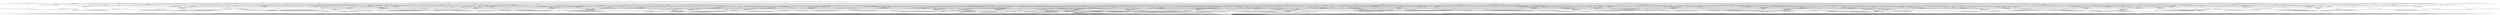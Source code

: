 digraph T4 {
0 [label="0"];
1 [label="1", shape=doublecircle];
2 [label="2"];
3 [label="3"];
4 [label="4"];
5 [label="5"];
6 [label="6"];
7 [label="7"];
8 [label="8"];
9 [label="9"];
10 [label="10"];
11 [label="11"];
12 [label="12"];
13 [label="13"];
14 [label="14"];
15 [label="15"];
16 [label="16"];
17 [label="17"];
18 [label="18"];
19 [label="19"];
20 [label="20"];
21 [label="21"];
22 [label="22"];
23 [label="23"];
24 [label="24"];
25 [label="25"];
26 [label="26"];
27 [label="27"];
28 [label="28"];
29 [label="29"];
30 [label="30"];
31 [label="31"];
32 [label="32"];
33 [label="33"];
34 [label="34"];
35 [label="35"];
36 [label="36"];
37 [label="37"];
38 [label="38"];
39 [label="39"];
40 [label="40"];
41 [label="41"];
42 [label="42"];
43 [label="43"];
44 [label="44"];
45 [label="45"];
46 [label="46"];
47 [label="47"];
48 [label="48"];
49 [label="49"];
50 [label="50"];
51 [label="51"];
52 [label="52"];
53 [label="53"];
54 [label="54"];
55 [label="55"];
56 [label="56"];
57 [label="57"];
58 [label="58"];
59 [label="59"];
60 [label="60"];
61 [label="61"];
62 [label="62"];
63 [label="63"];
64 [label="64"];
65 [label="65"];
66 [label="66"];
67 [label="67"];
68 [label="68"];
69 [label="69"];
70 [label="70"];
71 [label="71"];
72 [label="72"];
73 [label="73"];
74 [label="74"];
75 [label="75"];
76 [label="76"];
77 [label="77"];
78 [label="78"];
79 [label="79"];
80 [label="80"];
81 [label="81"];
82 [label="82"];
83 [label="83"];
84 [label="84"];
85 [label="85"];
86 [label="86"];
87 [label="87"];
88 [label="88"];
89 [label="89"];
90 [label="90"];
91 [label="91"];
92 [label="92"];
93 [label="93"];
94 [label="94"];
95 [label="95"];
96 [label="96"];
97 [label="97"];
98 [label="98"];
99 [label="99"];
100 [label="100"];
101 [label="101"];
102 [label="102"];
103 [label="103"];
104 [label="104"];
105 [label="105"];
106 [label="106"];
107 [label="107"];
108 [label="108"];
109 [label="109"];
110 [label="110"];
111 [label="111"];
112 [label="112"];
113 [label="113"];
114 [label="114"];
115 [label="115"];
116 [label="116"];
117 [label="117"];
118 [label="118"];
119 [label="119"];
120 [label="120"];
121 [label="121"];
122 [label="122"];
123 [label="123"];
124 [label="124"];
125 [label="125"];
126 [label="126"];
127 [label="127"];
128 [label="128"];
0 -> 0  [label="usr2_ni1_ne2"];
0 -> 0  [label="usr1_ai3_re11"];
0 -> 0  [label="ai1_ce1"];
0 -> 0  [label="usr4_ai3_re4"];
0 -> 0  [label="usr1_ai3_VoidReply"];
0 -> 0  [label="usr1_ai3_re31"];
0 -> 0  [label="usr4_ai3_VoidReply"];
0 -> 0  [label="usr3_ai1_re1"];
0 -> 0  [label="usr2_ai1_VoidReply"];
0 -> 0  [label="usr4_ai3_re3"];
0 -> 0  [label="usr2_ni1_ne3"];
0 -> 0  [label="usr1_ai3_re45"];
0 -> 0  [label="usr1_ai1_VoidReply"];
0 -> 0  [label="ai1_ce4"];
0 -> 0  [label="usr4_ai1_VoidReply"];
0 -> 0  [label="usr1_ai3_re2"];
0 -> 0  [label="usr4_ai2_re1"];
0 -> 0  [label="usr4_ai2_re2"];
0 -> 0  [label="ai1_ce3"];
0 -> 0  [label="usr2_ni1_ne19"];
0 -> 0  [label="usr1_ai2_VoidReply"];
1 -> 1  [label="usr2_ni1_ne2"];
1 -> 1  [label="usr1_ai3_re11"];
1 -> 0  [label="ai1_ce1"];
1 -> 0  [label="usr4_ai3_re4"];
1 -> 0  [label="usr1_ai3_VoidReply"];
1 -> 1  [label="usr1_ai3_re31"];
1 -> 0  [label="usr4_ai3_VoidReply"];
1 -> 0  [label="usr3_ai1_re1"];
1 -> 1  [label="usr2_ai1_VoidReply"];
1 -> 0  [label="usr4_ai3_re3"];
1 -> 0  [label="usr2_ni1_ne3"];
1 -> 0  [label="usr1_ai3_re45"];
1 -> 0  [label="usr1_ai1_VoidReply"];
1 -> 1  [label="ai1_ce4"];
1 -> 0  [label="usr4_ai1_VoidReply"];
1 -> 0  [label="usr1_ai3_re2"];
1 -> 0  [label="usr4_ai2_re1"];
1 -> 0  [label="usr4_ai2_re2"];
1 -> 1  [label="ai1_ce3"];
1 -> 0  [label="usr2_ni1_ne19"];
1 -> 1  [label="usr1_ai2_VoidReply"];
2 -> 1  [label="usr2_ni1_ne2"];
2 -> 2  [label="usr1_ai3_re11"];
2 -> 0  [label="ai1_ce1"];
2 -> 0  [label="usr4_ai3_re4"];
2 -> 0  [label="usr1_ai3_VoidReply"];
2 -> 2  [label="usr1_ai3_re31"];
2 -> 0  [label="usr4_ai3_VoidReply"];
2 -> 0  [label="usr3_ai1_re1"];
2 -> 2  [label="usr2_ai1_VoidReply"];
2 -> 0  [label="usr4_ai3_re3"];
2 -> 0  [label="usr2_ni1_ne3"];
2 -> 0  [label="usr1_ai3_re45"];
2 -> 0  [label="usr1_ai1_VoidReply"];
2 -> 2  [label="ai1_ce4"];
2 -> 0  [label="usr4_ai1_VoidReply"];
2 -> 0  [label="usr1_ai3_re2"];
2 -> 0  [label="usr4_ai2_re1"];
2 -> 0  [label="usr4_ai2_re2"];
2 -> 2  [label="ai1_ce3"];
2 -> 0  [label="usr2_ni1_ne19"];
2 -> 2  [label="usr1_ai2_VoidReply"];
3 -> 3  [label="usr2_ni1_ne2"];
3 -> 1  [label="usr1_ai3_re11"];
3 -> 0  [label="ai1_ce1"];
3 -> 0  [label="usr4_ai3_re4"];
3 -> 0  [label="usr1_ai3_VoidReply"];
3 -> 3  [label="usr1_ai3_re31"];
3 -> 0  [label="usr4_ai3_VoidReply"];
3 -> 0  [label="usr3_ai1_re1"];
3 -> 3  [label="usr2_ai1_VoidReply"];
3 -> 0  [label="usr4_ai3_re3"];
3 -> 0  [label="usr2_ni1_ne3"];
3 -> 0  [label="usr1_ai3_re45"];
3 -> 0  [label="usr1_ai1_VoidReply"];
3 -> 3  [label="ai1_ce4"];
3 -> 0  [label="usr4_ai1_VoidReply"];
3 -> 0  [label="usr1_ai3_re2"];
3 -> 0  [label="usr4_ai2_re1"];
3 -> 0  [label="usr4_ai2_re2"];
3 -> 3  [label="ai1_ce3"];
3 -> 0  [label="usr2_ni1_ne19"];
3 -> 3  [label="usr1_ai2_VoidReply"];
4 -> 4  [label="usr2_ni1_ne2"];
4 -> 4  [label="usr1_ai3_re11"];
4 -> 0  [label="ai1_ce1"];
4 -> 0  [label="usr4_ai3_re4"];
4 -> 0  [label="usr1_ai3_VoidReply"];
4 -> 1  [label="usr1_ai3_re31"];
4 -> 0  [label="usr4_ai3_VoidReply"];
4 -> 0  [label="usr3_ai1_re1"];
4 -> 4  [label="usr2_ai1_VoidReply"];
4 -> 0  [label="usr4_ai3_re3"];
4 -> 0  [label="usr2_ni1_ne3"];
4 -> 0  [label="usr1_ai3_re45"];
4 -> 0  [label="usr1_ai1_VoidReply"];
4 -> 4  [label="ai1_ce4"];
4 -> 0  [label="usr4_ai1_VoidReply"];
4 -> 0  [label="usr1_ai3_re2"];
4 -> 0  [label="usr4_ai2_re1"];
4 -> 0  [label="usr4_ai2_re2"];
4 -> 4  [label="ai1_ce3"];
4 -> 0  [label="usr2_ni1_ne19"];
4 -> 4  [label="usr1_ai2_VoidReply"];
5 -> 5  [label="usr2_ni1_ne2"];
5 -> 5  [label="usr1_ai3_re11"];
5 -> 0  [label="ai1_ce1"];
5 -> 0  [label="usr4_ai3_re4"];
5 -> 0  [label="usr1_ai3_VoidReply"];
5 -> 5  [label="usr1_ai3_re31"];
5 -> 0  [label="usr4_ai3_VoidReply"];
5 -> 0  [label="usr3_ai1_re1"];
5 -> 1  [label="usr2_ai1_VoidReply"];
5 -> 0  [label="usr4_ai3_re3"];
5 -> 0  [label="usr2_ni1_ne3"];
5 -> 0  [label="usr1_ai3_re45"];
5 -> 0  [label="usr1_ai1_VoidReply"];
5 -> 5  [label="ai1_ce4"];
5 -> 0  [label="usr4_ai1_VoidReply"];
5 -> 0  [label="usr1_ai3_re2"];
5 -> 0  [label="usr4_ai2_re1"];
5 -> 0  [label="usr4_ai2_re2"];
5 -> 5  [label="ai1_ce3"];
5 -> 0  [label="usr2_ni1_ne19"];
5 -> 5  [label="usr1_ai2_VoidReply"];
6 -> 6  [label="usr2_ni1_ne2"];
6 -> 6  [label="usr1_ai3_re11"];
6 -> 0  [label="ai1_ce1"];
6 -> 0  [label="usr4_ai3_re4"];
6 -> 0  [label="usr1_ai3_VoidReply"];
6 -> 6  [label="usr1_ai3_re31"];
6 -> 0  [label="usr4_ai3_VoidReply"];
6 -> 0  [label="usr3_ai1_re1"];
6 -> 6  [label="usr2_ai1_VoidReply"];
6 -> 0  [label="usr4_ai3_re3"];
6 -> 0  [label="usr2_ni1_ne3"];
6 -> 0  [label="usr1_ai3_re45"];
6 -> 0  [label="usr1_ai1_VoidReply"];
6 -> 1  [label="ai1_ce4"];
6 -> 0  [label="usr4_ai1_VoidReply"];
6 -> 0  [label="usr1_ai3_re2"];
6 -> 0  [label="usr4_ai2_re1"];
6 -> 0  [label="usr4_ai2_re2"];
6 -> 6  [label="ai1_ce3"];
6 -> 0  [label="usr2_ni1_ne19"];
6 -> 6  [label="usr1_ai2_VoidReply"];
7 -> 7  [label="usr2_ni1_ne2"];
7 -> 7  [label="usr1_ai3_re11"];
7 -> 0  [label="ai1_ce1"];
7 -> 0  [label="usr4_ai3_re4"];
7 -> 0  [label="usr1_ai3_VoidReply"];
7 -> 7  [label="usr1_ai3_re31"];
7 -> 0  [label="usr4_ai3_VoidReply"];
7 -> 0  [label="usr3_ai1_re1"];
7 -> 7  [label="usr2_ai1_VoidReply"];
7 -> 0  [label="usr4_ai3_re3"];
7 -> 0  [label="usr2_ni1_ne3"];
7 -> 0  [label="usr1_ai3_re45"];
7 -> 0  [label="usr1_ai1_VoidReply"];
7 -> 7  [label="ai1_ce4"];
7 -> 0  [label="usr4_ai1_VoidReply"];
7 -> 0  [label="usr1_ai3_re2"];
7 -> 0  [label="usr4_ai2_re1"];
7 -> 0  [label="usr4_ai2_re2"];
7 -> 1  [label="ai1_ce3"];
7 -> 0  [label="usr2_ni1_ne19"];
7 -> 7  [label="usr1_ai2_VoidReply"];
8 -> 8  [label="usr2_ni1_ne2"];
8 -> 8  [label="usr1_ai3_re11"];
8 -> 0  [label="ai1_ce1"];
8 -> 0  [label="usr4_ai3_re4"];
8 -> 0  [label="usr1_ai3_VoidReply"];
8 -> 8  [label="usr1_ai3_re31"];
8 -> 0  [label="usr4_ai3_VoidReply"];
8 -> 0  [label="usr3_ai1_re1"];
8 -> 8  [label="usr2_ai1_VoidReply"];
8 -> 0  [label="usr4_ai3_re3"];
8 -> 0  [label="usr2_ni1_ne3"];
8 -> 0  [label="usr1_ai3_re45"];
8 -> 0  [label="usr1_ai1_VoidReply"];
8 -> 8  [label="ai1_ce4"];
8 -> 0  [label="usr4_ai1_VoidReply"];
8 -> 0  [label="usr1_ai3_re2"];
8 -> 0  [label="usr4_ai2_re1"];
8 -> 0  [label="usr4_ai2_re2"];
8 -> 8  [label="ai1_ce3"];
8 -> 0  [label="usr2_ni1_ne19"];
8 -> 1  [label="usr1_ai2_VoidReply"];
9 -> 3  [label="usr2_ni1_ne2"];
9 -> 2  [label="usr1_ai3_re11"];
9 -> 0  [label="ai1_ce1"];
9 -> 0  [label="usr4_ai3_re4"];
9 -> 0  [label="usr1_ai3_VoidReply"];
9 -> 9  [label="usr1_ai3_re31"];
9 -> 0  [label="usr4_ai3_VoidReply"];
9 -> 0  [label="usr3_ai1_re1"];
9 -> 9  [label="usr2_ai1_VoidReply"];
9 -> 0  [label="usr4_ai3_re3"];
9 -> 0  [label="usr2_ni1_ne3"];
9 -> 0  [label="usr1_ai3_re45"];
9 -> 0  [label="usr1_ai1_VoidReply"];
9 -> 9  [label="ai1_ce4"];
9 -> 0  [label="usr4_ai1_VoidReply"];
9 -> 0  [label="usr1_ai3_re2"];
9 -> 0  [label="usr4_ai2_re1"];
9 -> 0  [label="usr4_ai2_re2"];
9 -> 9  [label="ai1_ce3"];
9 -> 0  [label="usr2_ni1_ne19"];
9 -> 9  [label="usr1_ai2_VoidReply"];
10 -> 4  [label="usr2_ni1_ne2"];
10 -> 10  [label="usr1_ai3_re11"];
10 -> 0  [label="ai1_ce1"];
10 -> 0  [label="usr4_ai3_re4"];
10 -> 0  [label="usr1_ai3_VoidReply"];
10 -> 2  [label="usr1_ai3_re31"];
10 -> 0  [label="usr4_ai3_VoidReply"];
10 -> 0  [label="usr3_ai1_re1"];
10 -> 10  [label="usr2_ai1_VoidReply"];
10 -> 0  [label="usr4_ai3_re3"];
10 -> 0  [label="usr2_ni1_ne3"];
10 -> 0  [label="usr1_ai3_re45"];
10 -> 0  [label="usr1_ai1_VoidReply"];
10 -> 10  [label="ai1_ce4"];
10 -> 0  [label="usr4_ai1_VoidReply"];
10 -> 0  [label="usr1_ai3_re2"];
10 -> 0  [label="usr4_ai2_re1"];
10 -> 0  [label="usr4_ai2_re2"];
10 -> 10  [label="ai1_ce3"];
10 -> 0  [label="usr2_ni1_ne19"];
10 -> 10  [label="usr1_ai2_VoidReply"];
11 -> 5  [label="usr2_ni1_ne2"];
11 -> 11  [label="usr1_ai3_re11"];
11 -> 0  [label="ai1_ce1"];
11 -> 0  [label="usr4_ai3_re4"];
11 -> 0  [label="usr1_ai3_VoidReply"];
11 -> 11  [label="usr1_ai3_re31"];
11 -> 0  [label="usr4_ai3_VoidReply"];
11 -> 0  [label="usr3_ai1_re1"];
11 -> 2  [label="usr2_ai1_VoidReply"];
11 -> 0  [label="usr4_ai3_re3"];
11 -> 0  [label="usr2_ni1_ne3"];
11 -> 0  [label="usr1_ai3_re45"];
11 -> 0  [label="usr1_ai1_VoidReply"];
11 -> 11  [label="ai1_ce4"];
11 -> 0  [label="usr4_ai1_VoidReply"];
11 -> 0  [label="usr1_ai3_re2"];
11 -> 0  [label="usr4_ai2_re1"];
11 -> 0  [label="usr4_ai2_re2"];
11 -> 11  [label="ai1_ce3"];
11 -> 0  [label="usr2_ni1_ne19"];
11 -> 11  [label="usr1_ai2_VoidReply"];
12 -> 6  [label="usr2_ni1_ne2"];
12 -> 12  [label="usr1_ai3_re11"];
12 -> 0  [label="ai1_ce1"];
12 -> 0  [label="usr4_ai3_re4"];
12 -> 0  [label="usr1_ai3_VoidReply"];
12 -> 12  [label="usr1_ai3_re31"];
12 -> 0  [label="usr4_ai3_VoidReply"];
12 -> 0  [label="usr3_ai1_re1"];
12 -> 12  [label="usr2_ai1_VoidReply"];
12 -> 0  [label="usr4_ai3_re3"];
12 -> 0  [label="usr2_ni1_ne3"];
12 -> 0  [label="usr1_ai3_re45"];
12 -> 0  [label="usr1_ai1_VoidReply"];
12 -> 2  [label="ai1_ce4"];
12 -> 0  [label="usr4_ai1_VoidReply"];
12 -> 0  [label="usr1_ai3_re2"];
12 -> 0  [label="usr4_ai2_re1"];
12 -> 0  [label="usr4_ai2_re2"];
12 -> 12  [label="ai1_ce3"];
12 -> 0  [label="usr2_ni1_ne19"];
12 -> 12  [label="usr1_ai2_VoidReply"];
13 -> 7  [label="usr2_ni1_ne2"];
13 -> 13  [label="usr1_ai3_re11"];
13 -> 0  [label="ai1_ce1"];
13 -> 0  [label="usr4_ai3_re4"];
13 -> 0  [label="usr1_ai3_VoidReply"];
13 -> 13  [label="usr1_ai3_re31"];
13 -> 0  [label="usr4_ai3_VoidReply"];
13 -> 0  [label="usr3_ai1_re1"];
13 -> 13  [label="usr2_ai1_VoidReply"];
13 -> 0  [label="usr4_ai3_re3"];
13 -> 0  [label="usr2_ni1_ne3"];
13 -> 0  [label="usr1_ai3_re45"];
13 -> 0  [label="usr1_ai1_VoidReply"];
13 -> 13  [label="ai1_ce4"];
13 -> 0  [label="usr4_ai1_VoidReply"];
13 -> 0  [label="usr1_ai3_re2"];
13 -> 0  [label="usr4_ai2_re1"];
13 -> 0  [label="usr4_ai2_re2"];
13 -> 2  [label="ai1_ce3"];
13 -> 0  [label="usr2_ni1_ne19"];
13 -> 13  [label="usr1_ai2_VoidReply"];
14 -> 8  [label="usr2_ni1_ne2"];
14 -> 14  [label="usr1_ai3_re11"];
14 -> 0  [label="ai1_ce1"];
14 -> 0  [label="usr4_ai3_re4"];
14 -> 0  [label="usr1_ai3_VoidReply"];
14 -> 14  [label="usr1_ai3_re31"];
14 -> 0  [label="usr4_ai3_VoidReply"];
14 -> 0  [label="usr3_ai1_re1"];
14 -> 14  [label="usr2_ai1_VoidReply"];
14 -> 0  [label="usr4_ai3_re3"];
14 -> 0  [label="usr2_ni1_ne3"];
14 -> 0  [label="usr1_ai3_re45"];
14 -> 0  [label="usr1_ai1_VoidReply"];
14 -> 14  [label="ai1_ce4"];
14 -> 0  [label="usr4_ai1_VoidReply"];
14 -> 0  [label="usr1_ai3_re2"];
14 -> 0  [label="usr4_ai2_re1"];
14 -> 0  [label="usr4_ai2_re2"];
14 -> 14  [label="ai1_ce3"];
14 -> 0  [label="usr2_ni1_ne19"];
14 -> 2  [label="usr1_ai2_VoidReply"];
15 -> 15  [label="usr2_ni1_ne2"];
15 -> 4  [label="usr1_ai3_re11"];
15 -> 0  [label="ai1_ce1"];
15 -> 0  [label="usr4_ai3_re4"];
15 -> 0  [label="usr1_ai3_VoidReply"];
15 -> 3  [label="usr1_ai3_re31"];
15 -> 0  [label="usr4_ai3_VoidReply"];
15 -> 0  [label="usr3_ai1_re1"];
15 -> 15  [label="usr2_ai1_VoidReply"];
15 -> 0  [label="usr4_ai3_re3"];
15 -> 0  [label="usr2_ni1_ne3"];
15 -> 0  [label="usr1_ai3_re45"];
15 -> 0  [label="usr1_ai1_VoidReply"];
15 -> 15  [label="ai1_ce4"];
15 -> 0  [label="usr4_ai1_VoidReply"];
15 -> 0  [label="usr1_ai3_re2"];
15 -> 0  [label="usr4_ai2_re1"];
15 -> 0  [label="usr4_ai2_re2"];
15 -> 15  [label="ai1_ce3"];
15 -> 0  [label="usr2_ni1_ne19"];
15 -> 15  [label="usr1_ai2_VoidReply"];
16 -> 16  [label="usr2_ni1_ne2"];
16 -> 5  [label="usr1_ai3_re11"];
16 -> 0  [label="ai1_ce1"];
16 -> 0  [label="usr4_ai3_re4"];
16 -> 0  [label="usr1_ai3_VoidReply"];
16 -> 16  [label="usr1_ai3_re31"];
16 -> 0  [label="usr4_ai3_VoidReply"];
16 -> 0  [label="usr3_ai1_re1"];
16 -> 3  [label="usr2_ai1_VoidReply"];
16 -> 0  [label="usr4_ai3_re3"];
16 -> 0  [label="usr2_ni1_ne3"];
16 -> 0  [label="usr1_ai3_re45"];
16 -> 0  [label="usr1_ai1_VoidReply"];
16 -> 16  [label="ai1_ce4"];
16 -> 0  [label="usr4_ai1_VoidReply"];
16 -> 0  [label="usr1_ai3_re2"];
16 -> 0  [label="usr4_ai2_re1"];
16 -> 0  [label="usr4_ai2_re2"];
16 -> 16  [label="ai1_ce3"];
16 -> 0  [label="usr2_ni1_ne19"];
16 -> 16  [label="usr1_ai2_VoidReply"];
17 -> 17  [label="usr2_ni1_ne2"];
17 -> 6  [label="usr1_ai3_re11"];
17 -> 0  [label="ai1_ce1"];
17 -> 0  [label="usr4_ai3_re4"];
17 -> 0  [label="usr1_ai3_VoidReply"];
17 -> 17  [label="usr1_ai3_re31"];
17 -> 0  [label="usr4_ai3_VoidReply"];
17 -> 0  [label="usr3_ai1_re1"];
17 -> 17  [label="usr2_ai1_VoidReply"];
17 -> 0  [label="usr4_ai3_re3"];
17 -> 0  [label="usr2_ni1_ne3"];
17 -> 0  [label="usr1_ai3_re45"];
17 -> 0  [label="usr1_ai1_VoidReply"];
17 -> 3  [label="ai1_ce4"];
17 -> 0  [label="usr4_ai1_VoidReply"];
17 -> 0  [label="usr1_ai3_re2"];
17 -> 0  [label="usr4_ai2_re1"];
17 -> 0  [label="usr4_ai2_re2"];
17 -> 17  [label="ai1_ce3"];
17 -> 0  [label="usr2_ni1_ne19"];
17 -> 17  [label="usr1_ai2_VoidReply"];
18 -> 18  [label="usr2_ni1_ne2"];
18 -> 7  [label="usr1_ai3_re11"];
18 -> 0  [label="ai1_ce1"];
18 -> 0  [label="usr4_ai3_re4"];
18 -> 0  [label="usr1_ai3_VoidReply"];
18 -> 18  [label="usr1_ai3_re31"];
18 -> 0  [label="usr4_ai3_VoidReply"];
18 -> 0  [label="usr3_ai1_re1"];
18 -> 18  [label="usr2_ai1_VoidReply"];
18 -> 0  [label="usr4_ai3_re3"];
18 -> 0  [label="usr2_ni1_ne3"];
18 -> 0  [label="usr1_ai3_re45"];
18 -> 0  [label="usr1_ai1_VoidReply"];
18 -> 18  [label="ai1_ce4"];
18 -> 0  [label="usr4_ai1_VoidReply"];
18 -> 0  [label="usr1_ai3_re2"];
18 -> 0  [label="usr4_ai2_re1"];
18 -> 0  [label="usr4_ai2_re2"];
18 -> 3  [label="ai1_ce3"];
18 -> 0  [label="usr2_ni1_ne19"];
18 -> 18  [label="usr1_ai2_VoidReply"];
19 -> 19  [label="usr2_ni1_ne2"];
19 -> 8  [label="usr1_ai3_re11"];
19 -> 0  [label="ai1_ce1"];
19 -> 0  [label="usr4_ai3_re4"];
19 -> 0  [label="usr1_ai3_VoidReply"];
19 -> 19  [label="usr1_ai3_re31"];
19 -> 0  [label="usr4_ai3_VoidReply"];
19 -> 0  [label="usr3_ai1_re1"];
19 -> 19  [label="usr2_ai1_VoidReply"];
19 -> 0  [label="usr4_ai3_re3"];
19 -> 0  [label="usr2_ni1_ne3"];
19 -> 0  [label="usr1_ai3_re45"];
19 -> 0  [label="usr1_ai1_VoidReply"];
19 -> 19  [label="ai1_ce4"];
19 -> 0  [label="usr4_ai1_VoidReply"];
19 -> 0  [label="usr1_ai3_re2"];
19 -> 0  [label="usr4_ai2_re1"];
19 -> 0  [label="usr4_ai2_re2"];
19 -> 19  [label="ai1_ce3"];
19 -> 0  [label="usr2_ni1_ne19"];
19 -> 3  [label="usr1_ai2_VoidReply"];
20 -> 20  [label="usr2_ni1_ne2"];
20 -> 20  [label="usr1_ai3_re11"];
20 -> 0  [label="ai1_ce1"];
20 -> 0  [label="usr4_ai3_re4"];
20 -> 0  [label="usr1_ai3_VoidReply"];
20 -> 5  [label="usr1_ai3_re31"];
20 -> 0  [label="usr4_ai3_VoidReply"];
20 -> 0  [label="usr3_ai1_re1"];
20 -> 4  [label="usr2_ai1_VoidReply"];
20 -> 0  [label="usr4_ai3_re3"];
20 -> 0  [label="usr2_ni1_ne3"];
20 -> 0  [label="usr1_ai3_re45"];
20 -> 0  [label="usr1_ai1_VoidReply"];
20 -> 20  [label="ai1_ce4"];
20 -> 0  [label="usr4_ai1_VoidReply"];
20 -> 0  [label="usr1_ai3_re2"];
20 -> 0  [label="usr4_ai2_re1"];
20 -> 0  [label="usr4_ai2_re2"];
20 -> 20  [label="ai1_ce3"];
20 -> 0  [label="usr2_ni1_ne19"];
20 -> 20  [label="usr1_ai2_VoidReply"];
21 -> 21  [label="usr2_ni1_ne2"];
21 -> 21  [label="usr1_ai3_re11"];
21 -> 0  [label="ai1_ce1"];
21 -> 0  [label="usr4_ai3_re4"];
21 -> 0  [label="usr1_ai3_VoidReply"];
21 -> 6  [label="usr1_ai3_re31"];
21 -> 0  [label="usr4_ai3_VoidReply"];
21 -> 0  [label="usr3_ai1_re1"];
21 -> 21  [label="usr2_ai1_VoidReply"];
21 -> 0  [label="usr4_ai3_re3"];
21 -> 0  [label="usr2_ni1_ne3"];
21 -> 0  [label="usr1_ai3_re45"];
21 -> 0  [label="usr1_ai1_VoidReply"];
21 -> 4  [label="ai1_ce4"];
21 -> 0  [label="usr4_ai1_VoidReply"];
21 -> 0  [label="usr1_ai3_re2"];
21 -> 0  [label="usr4_ai2_re1"];
21 -> 0  [label="usr4_ai2_re2"];
21 -> 21  [label="ai1_ce3"];
21 -> 0  [label="usr2_ni1_ne19"];
21 -> 21  [label="usr1_ai2_VoidReply"];
22 -> 22  [label="usr2_ni1_ne2"];
22 -> 22  [label="usr1_ai3_re11"];
22 -> 0  [label="ai1_ce1"];
22 -> 0  [label="usr4_ai3_re4"];
22 -> 0  [label="usr1_ai3_VoidReply"];
22 -> 7  [label="usr1_ai3_re31"];
22 -> 0  [label="usr4_ai3_VoidReply"];
22 -> 0  [label="usr3_ai1_re1"];
22 -> 22  [label="usr2_ai1_VoidReply"];
22 -> 0  [label="usr4_ai3_re3"];
22 -> 0  [label="usr2_ni1_ne3"];
22 -> 0  [label="usr1_ai3_re45"];
22 -> 0  [label="usr1_ai1_VoidReply"];
22 -> 22  [label="ai1_ce4"];
22 -> 0  [label="usr4_ai1_VoidReply"];
22 -> 0  [label="usr1_ai3_re2"];
22 -> 0  [label="usr4_ai2_re1"];
22 -> 0  [label="usr4_ai2_re2"];
22 -> 4  [label="ai1_ce3"];
22 -> 0  [label="usr2_ni1_ne19"];
22 -> 22  [label="usr1_ai2_VoidReply"];
23 -> 23  [label="usr2_ni1_ne2"];
23 -> 23  [label="usr1_ai3_re11"];
23 -> 0  [label="ai1_ce1"];
23 -> 0  [label="usr4_ai3_re4"];
23 -> 0  [label="usr1_ai3_VoidReply"];
23 -> 8  [label="usr1_ai3_re31"];
23 -> 0  [label="usr4_ai3_VoidReply"];
23 -> 0  [label="usr3_ai1_re1"];
23 -> 23  [label="usr2_ai1_VoidReply"];
23 -> 0  [label="usr4_ai3_re3"];
23 -> 0  [label="usr2_ni1_ne3"];
23 -> 0  [label="usr1_ai3_re45"];
23 -> 0  [label="usr1_ai1_VoidReply"];
23 -> 23  [label="ai1_ce4"];
23 -> 0  [label="usr4_ai1_VoidReply"];
23 -> 0  [label="usr1_ai3_re2"];
23 -> 0  [label="usr4_ai2_re1"];
23 -> 0  [label="usr4_ai2_re2"];
23 -> 23  [label="ai1_ce3"];
23 -> 0  [label="usr2_ni1_ne19"];
23 -> 4  [label="usr1_ai2_VoidReply"];
24 -> 15  [label="usr2_ni1_ne2"];
24 -> 10  [label="usr1_ai3_re11"];
24 -> 0  [label="ai1_ce1"];
24 -> 0  [label="usr4_ai3_re4"];
24 -> 0  [label="usr1_ai3_VoidReply"];
24 -> 9  [label="usr1_ai3_re31"];
24 -> 0  [label="usr4_ai3_VoidReply"];
24 -> 0  [label="usr3_ai1_re1"];
24 -> 24  [label="usr2_ai1_VoidReply"];
24 -> 0  [label="usr4_ai3_re3"];
24 -> 0  [label="usr2_ni1_ne3"];
24 -> 0  [label="usr1_ai3_re45"];
24 -> 0  [label="usr1_ai1_VoidReply"];
24 -> 24  [label="ai1_ce4"];
24 -> 0  [label="usr4_ai1_VoidReply"];
24 -> 0  [label="usr1_ai3_re2"];
24 -> 0  [label="usr4_ai2_re1"];
24 -> 0  [label="usr4_ai2_re2"];
24 -> 24  [label="ai1_ce3"];
24 -> 0  [label="usr2_ni1_ne19"];
24 -> 24  [label="usr1_ai2_VoidReply"];
25 -> 16  [label="usr2_ni1_ne2"];
25 -> 11  [label="usr1_ai3_re11"];
25 -> 0  [label="ai1_ce1"];
25 -> 0  [label="usr4_ai3_re4"];
25 -> 0  [label="usr1_ai3_VoidReply"];
25 -> 25  [label="usr1_ai3_re31"];
25 -> 0  [label="usr4_ai3_VoidReply"];
25 -> 0  [label="usr3_ai1_re1"];
25 -> 9  [label="usr2_ai1_VoidReply"];
25 -> 0  [label="usr4_ai3_re3"];
25 -> 0  [label="usr2_ni1_ne3"];
25 -> 0  [label="usr1_ai3_re45"];
25 -> 0  [label="usr1_ai1_VoidReply"];
25 -> 25  [label="ai1_ce4"];
25 -> 0  [label="usr4_ai1_VoidReply"];
25 -> 0  [label="usr1_ai3_re2"];
25 -> 0  [label="usr4_ai2_re1"];
25 -> 0  [label="usr4_ai2_re2"];
25 -> 25  [label="ai1_ce3"];
25 -> 0  [label="usr2_ni1_ne19"];
25 -> 25  [label="usr1_ai2_VoidReply"];
26 -> 17  [label="usr2_ni1_ne2"];
26 -> 12  [label="usr1_ai3_re11"];
26 -> 0  [label="ai1_ce1"];
26 -> 0  [label="usr4_ai3_re4"];
26 -> 0  [label="usr1_ai3_VoidReply"];
26 -> 26  [label="usr1_ai3_re31"];
26 -> 0  [label="usr4_ai3_VoidReply"];
26 -> 0  [label="usr3_ai1_re1"];
26 -> 26  [label="usr2_ai1_VoidReply"];
26 -> 0  [label="usr4_ai3_re3"];
26 -> 0  [label="usr2_ni1_ne3"];
26 -> 0  [label="usr1_ai3_re45"];
26 -> 0  [label="usr1_ai1_VoidReply"];
26 -> 9  [label="ai1_ce4"];
26 -> 0  [label="usr4_ai1_VoidReply"];
26 -> 0  [label="usr1_ai3_re2"];
26 -> 0  [label="usr4_ai2_re1"];
26 -> 0  [label="usr4_ai2_re2"];
26 -> 26  [label="ai1_ce3"];
26 -> 0  [label="usr2_ni1_ne19"];
26 -> 26  [label="usr1_ai2_VoidReply"];
27 -> 18  [label="usr2_ni1_ne2"];
27 -> 13  [label="usr1_ai3_re11"];
27 -> 0  [label="ai1_ce1"];
27 -> 0  [label="usr4_ai3_re4"];
27 -> 0  [label="usr1_ai3_VoidReply"];
27 -> 27  [label="usr1_ai3_re31"];
27 -> 0  [label="usr4_ai3_VoidReply"];
27 -> 0  [label="usr3_ai1_re1"];
27 -> 27  [label="usr2_ai1_VoidReply"];
27 -> 0  [label="usr4_ai3_re3"];
27 -> 0  [label="usr2_ni1_ne3"];
27 -> 0  [label="usr1_ai3_re45"];
27 -> 0  [label="usr1_ai1_VoidReply"];
27 -> 27  [label="ai1_ce4"];
27 -> 0  [label="usr4_ai1_VoidReply"];
27 -> 0  [label="usr1_ai3_re2"];
27 -> 0  [label="usr4_ai2_re1"];
27 -> 0  [label="usr4_ai2_re2"];
27 -> 9  [label="ai1_ce3"];
27 -> 0  [label="usr2_ni1_ne19"];
27 -> 27  [label="usr1_ai2_VoidReply"];
28 -> 19  [label="usr2_ni1_ne2"];
28 -> 14  [label="usr1_ai3_re11"];
28 -> 0  [label="ai1_ce1"];
28 -> 0  [label="usr4_ai3_re4"];
28 -> 0  [label="usr1_ai3_VoidReply"];
28 -> 28  [label="usr1_ai3_re31"];
28 -> 0  [label="usr4_ai3_VoidReply"];
28 -> 0  [label="usr3_ai1_re1"];
28 -> 28  [label="usr2_ai1_VoidReply"];
28 -> 0  [label="usr4_ai3_re3"];
28 -> 0  [label="usr2_ni1_ne3"];
28 -> 0  [label="usr1_ai3_re45"];
28 -> 0  [label="usr1_ai1_VoidReply"];
28 -> 28  [label="ai1_ce4"];
28 -> 0  [label="usr4_ai1_VoidReply"];
28 -> 0  [label="usr1_ai3_re2"];
28 -> 0  [label="usr4_ai2_re1"];
28 -> 0  [label="usr4_ai2_re2"];
28 -> 28  [label="ai1_ce3"];
28 -> 0  [label="usr2_ni1_ne19"];
28 -> 9  [label="usr1_ai2_VoidReply"];
29 -> 29  [label="usr2_ni1_ne2"];
29 -> 23  [label="usr1_ai3_re11"];
29 -> 0  [label="ai1_ce1"];
29 -> 0  [label="usr4_ai3_re4"];
29 -> 0  [label="usr1_ai3_VoidReply"];
29 -> 19  [label="usr1_ai3_re31"];
29 -> 0  [label="usr4_ai3_VoidReply"];
29 -> 0  [label="usr3_ai1_re1"];
29 -> 29  [label="usr2_ai1_VoidReply"];
29 -> 0  [label="usr4_ai3_re3"];
29 -> 0  [label="usr2_ni1_ne3"];
29 -> 0  [label="usr1_ai3_re45"];
29 -> 0  [label="usr1_ai1_VoidReply"];
29 -> 29  [label="ai1_ce4"];
29 -> 0  [label="usr4_ai1_VoidReply"];
29 -> 0  [label="usr1_ai3_re2"];
29 -> 0  [label="usr4_ai2_re1"];
29 -> 0  [label="usr4_ai2_re2"];
29 -> 29  [label="ai1_ce3"];
29 -> 0  [label="usr2_ni1_ne19"];
29 -> 15  [label="usr1_ai2_VoidReply"];
30 -> 30  [label="usr2_ni1_ne2"];
30 -> 68  [label="usr1_ai3_re11"];
30 -> 0  [label="ai1_ce1"];
30 -> 0  [label="usr4_ai3_re4"];
30 -> 0  [label="usr1_ai3_VoidReply"];
30 -> 30  [label="usr1_ai3_re31"];
30 -> 0  [label="usr4_ai3_VoidReply"];
30 -> 0  [label="usr3_ai1_re1"];
30 -> 19  [label="usr2_ai1_VoidReply"];
30 -> 0  [label="usr4_ai3_re3"];
30 -> 0  [label="usr2_ni1_ne3"];
30 -> 0  [label="usr1_ai3_re45"];
30 -> 0  [label="usr1_ai1_VoidReply"];
30 -> 30  [label="ai1_ce4"];
30 -> 0  [label="usr4_ai1_VoidReply"];
30 -> 0  [label="usr1_ai3_re2"];
30 -> 0  [label="usr4_ai2_re1"];
30 -> 0  [label="usr4_ai2_re2"];
30 -> 30  [label="ai1_ce3"];
30 -> 0  [label="usr2_ni1_ne19"];
30 -> 16  [label="usr1_ai2_VoidReply"];
31 -> 31  [label="usr2_ni1_ne2"];
31 -> 93  [label="usr1_ai3_re11"];
31 -> 0  [label="ai1_ce1"];
31 -> 0  [label="usr4_ai3_re4"];
31 -> 0  [label="usr1_ai3_VoidReply"];
31 -> 31  [label="usr1_ai3_re31"];
31 -> 0  [label="usr4_ai3_VoidReply"];
31 -> 0  [label="usr3_ai1_re1"];
31 -> 31  [label="usr2_ai1_VoidReply"];
31 -> 0  [label="usr4_ai3_re3"];
31 -> 0  [label="usr2_ni1_ne3"];
31 -> 0  [label="usr1_ai3_re45"];
31 -> 0  [label="usr1_ai1_VoidReply"];
31 -> 19  [label="ai1_ce4"];
31 -> 0  [label="usr4_ai1_VoidReply"];
31 -> 0  [label="usr1_ai3_re2"];
31 -> 0  [label="usr4_ai2_re1"];
31 -> 0  [label="usr4_ai2_re2"];
31 -> 31  [label="ai1_ce3"];
31 -> 0  [label="usr2_ni1_ne19"];
31 -> 17  [label="usr1_ai2_VoidReply"];
32 -> 32  [label="usr2_ni1_ne2"];
32 -> 94  [label="usr1_ai3_re11"];
32 -> 0  [label="ai1_ce1"];
32 -> 0  [label="usr4_ai3_re4"];
32 -> 0  [label="usr1_ai3_VoidReply"];
32 -> 32  [label="usr1_ai3_re31"];
32 -> 0  [label="usr4_ai3_VoidReply"];
32 -> 0  [label="usr3_ai1_re1"];
32 -> 32  [label="usr2_ai1_VoidReply"];
32 -> 0  [label="usr4_ai3_re3"];
32 -> 0  [label="usr2_ni1_ne3"];
32 -> 0  [label="usr1_ai3_re45"];
32 -> 0  [label="usr1_ai1_VoidReply"];
32 -> 32  [label="ai1_ce4"];
32 -> 0  [label="usr4_ai1_VoidReply"];
32 -> 0  [label="usr1_ai3_re2"];
32 -> 0  [label="usr4_ai2_re1"];
32 -> 0  [label="usr4_ai2_re2"];
32 -> 19  [label="ai1_ce3"];
32 -> 0  [label="usr2_ni1_ne19"];
32 -> 18  [label="usr1_ai2_VoidReply"];
33 -> 22  [label="usr2_ni1_ne2"];
33 -> 33  [label="usr1_ai3_re11"];
33 -> 0  [label="ai1_ce1"];
33 -> 0  [label="usr4_ai3_re4"];
33 -> 0  [label="usr1_ai3_VoidReply"];
33 -> 13  [label="usr1_ai3_re31"];
33 -> 0  [label="usr4_ai3_VoidReply"];
33 -> 0  [label="usr3_ai1_re1"];
33 -> 33  [label="usr2_ai1_VoidReply"];
33 -> 0  [label="usr4_ai3_re3"];
33 -> 0  [label="usr2_ni1_ne3"];
33 -> 0  [label="usr1_ai3_re45"];
33 -> 0  [label="usr1_ai1_VoidReply"];
33 -> 33  [label="ai1_ce4"];
33 -> 0  [label="usr4_ai1_VoidReply"];
33 -> 0  [label="usr1_ai3_re2"];
33 -> 0  [label="usr4_ai2_re1"];
33 -> 0  [label="usr4_ai2_re2"];
33 -> 10  [label="ai1_ce3"];
33 -> 0  [label="usr2_ni1_ne19"];
33 -> 33  [label="usr1_ai2_VoidReply"];
34 -> 34  [label="usr2_ni1_ne2"];
34 -> 22  [label="usr1_ai3_re11"];
34 -> 0  [label="ai1_ce1"];
34 -> 0  [label="usr4_ai3_re4"];
34 -> 0  [label="usr1_ai3_VoidReply"];
34 -> 18  [label="usr1_ai3_re31"];
34 -> 0  [label="usr4_ai3_VoidReply"];
34 -> 0  [label="usr3_ai1_re1"];
34 -> 34  [label="usr2_ai1_VoidReply"];
34 -> 0  [label="usr4_ai3_re3"];
34 -> 0  [label="usr2_ni1_ne3"];
34 -> 0  [label="usr1_ai3_re45"];
34 -> 0  [label="usr1_ai1_VoidReply"];
34 -> 34  [label="ai1_ce4"];
34 -> 0  [label="usr4_ai1_VoidReply"];
34 -> 0  [label="usr1_ai3_re2"];
34 -> 0  [label="usr4_ai2_re1"];
34 -> 0  [label="usr4_ai2_re2"];
34 -> 15  [label="ai1_ce3"];
34 -> 0  [label="usr2_ni1_ne19"];
34 -> 34  [label="usr1_ai2_VoidReply"];
35 -> 35  [label="usr2_ni1_ne2"];
35 -> 35  [label="usr1_ai3_re11"];
35 -> 0  [label="ai1_ce1"];
35 -> 0  [label="usr4_ai3_re4"];
35 -> 0  [label="usr1_ai3_VoidReply"];
35 -> 67  [label="usr1_ai3_re31"];
35 -> 0  [label="usr4_ai3_VoidReply"];
35 -> 0  [label="usr3_ai1_re1"];
35 -> 22  [label="usr2_ai1_VoidReply"];
35 -> 0  [label="usr4_ai3_re3"];
35 -> 0  [label="usr2_ni1_ne3"];
35 -> 0  [label="usr1_ai3_re45"];
35 -> 0  [label="usr1_ai1_VoidReply"];
35 -> 35  [label="ai1_ce4"];
35 -> 0  [label="usr4_ai1_VoidReply"];
35 -> 0  [label="usr1_ai3_re2"];
35 -> 0  [label="usr4_ai2_re1"];
35 -> 0  [label="usr4_ai2_re2"];
35 -> 20  [label="ai1_ce3"];
35 -> 0  [label="usr2_ni1_ne19"];
35 -> 35  [label="usr1_ai2_VoidReply"];
36 -> 36  [label="usr2_ni1_ne2"];
36 -> 36  [label="usr1_ai3_re11"];
36 -> 0  [label="ai1_ce1"];
36 -> 0  [label="usr4_ai3_re4"];
36 -> 0  [label="usr1_ai3_VoidReply"];
36 -> 123  [label="usr1_ai3_re31"];
36 -> 0  [label="usr4_ai3_VoidReply"];
36 -> 0  [label="usr3_ai1_re1"];
36 -> 36  [label="usr2_ai1_VoidReply"];
36 -> 0  [label="usr4_ai3_re3"];
36 -> 0  [label="usr2_ni1_ne3"];
36 -> 0  [label="usr1_ai3_re45"];
36 -> 0  [label="usr1_ai1_VoidReply"];
36 -> 22  [label="ai1_ce4"];
36 -> 0  [label="usr4_ai1_VoidReply"];
36 -> 0  [label="usr1_ai3_re2"];
36 -> 0  [label="usr4_ai2_re1"];
36 -> 0  [label="usr4_ai2_re2"];
36 -> 21  [label="ai1_ce3"];
36 -> 0  [label="usr2_ni1_ne19"];
36 -> 36  [label="usr1_ai2_VoidReply"];
37 -> 37  [label="usr2_ni1_ne2"];
37 -> 37  [label="usr1_ai3_re11"];
37 -> 0  [label="ai1_ce1"];
37 -> 0  [label="usr4_ai3_re4"];
37 -> 0  [label="usr1_ai3_VoidReply"];
37 -> 94  [label="usr1_ai3_re31"];
37 -> 0  [label="usr4_ai3_VoidReply"];
37 -> 0  [label="usr3_ai1_re1"];
37 -> 37  [label="usr2_ai1_VoidReply"];
37 -> 0  [label="usr4_ai3_re3"];
37 -> 0  [label="usr2_ni1_ne3"];
37 -> 0  [label="usr1_ai3_re45"];
37 -> 0  [label="usr1_ai1_VoidReply"];
37 -> 37  [label="ai1_ce4"];
37 -> 0  [label="usr4_ai1_VoidReply"];
37 -> 0  [label="usr1_ai3_re2"];
37 -> 0  [label="usr4_ai2_re1"];
37 -> 0  [label="usr4_ai2_re2"];
37 -> 23  [label="ai1_ce3"];
37 -> 0  [label="usr2_ni1_ne19"];
37 -> 22  [label="usr1_ai2_VoidReply"];
38 -> 34  [label="usr2_ni1_ne2"];
38 -> 33  [label="usr1_ai3_re11"];
38 -> 0  [label="ai1_ce1"];
38 -> 0  [label="usr4_ai3_re4"];
38 -> 0  [label="usr1_ai3_VoidReply"];
38 -> 27  [label="usr1_ai3_re31"];
38 -> 0  [label="usr4_ai3_VoidReply"];
38 -> 0  [label="usr3_ai1_re1"];
38 -> 38  [label="usr2_ai1_VoidReply"];
38 -> 0  [label="usr4_ai3_re3"];
38 -> 0  [label="usr2_ni1_ne3"];
38 -> 0  [label="usr1_ai3_re45"];
38 -> 0  [label="usr1_ai1_VoidReply"];
38 -> 38  [label="ai1_ce4"];
38 -> 0  [label="usr4_ai1_VoidReply"];
38 -> 0  [label="usr1_ai3_re2"];
38 -> 0  [label="usr4_ai2_re1"];
38 -> 0  [label="usr4_ai2_re2"];
38 -> 24  [label="ai1_ce3"];
38 -> 0  [label="usr2_ni1_ne19"];
38 -> 38  [label="usr1_ai2_VoidReply"];
39 -> 75  [label="usr2_ni1_ne2"];
39 -> 73  [label="usr1_ai3_re11"];
39 -> 0  [label="ai1_ce1"];
39 -> 0  [label="usr4_ai3_re4"];
39 -> 0  [label="usr1_ai3_VoidReply"];
39 -> 39  [label="usr1_ai3_re31"];
39 -> 0  [label="usr4_ai3_VoidReply"];
39 -> 0  [label="usr3_ai1_re1"];
39 -> 27  [label="usr2_ai1_VoidReply"];
39 -> 0  [label="usr4_ai3_re3"];
39 -> 0  [label="usr2_ni1_ne3"];
39 -> 0  [label="usr1_ai3_re45"];
39 -> 0  [label="usr1_ai1_VoidReply"];
39 -> 39  [label="ai1_ce4"];
39 -> 0  [label="usr4_ai1_VoidReply"];
39 -> 0  [label="usr1_ai3_re2"];
39 -> 0  [label="usr4_ai2_re1"];
39 -> 0  [label="usr4_ai2_re2"];
39 -> 25  [label="ai1_ce3"];
39 -> 0  [label="usr2_ni1_ne19"];
39 -> 39  [label="usr1_ai2_VoidReply"];
40 -> 76  [label="usr2_ni1_ne2"];
40 -> 124  [label="usr1_ai3_re11"];
40 -> 0  [label="ai1_ce1"];
40 -> 0  [label="usr4_ai3_re4"];
40 -> 0  [label="usr1_ai3_VoidReply"];
40 -> 40  [label="usr1_ai3_re31"];
40 -> 0  [label="usr4_ai3_VoidReply"];
40 -> 0  [label="usr3_ai1_re1"];
40 -> 40  [label="usr2_ai1_VoidReply"];
40 -> 0  [label="usr4_ai3_re3"];
40 -> 0  [label="usr2_ni1_ne3"];
40 -> 0  [label="usr1_ai3_re45"];
40 -> 0  [label="usr1_ai1_VoidReply"];
40 -> 27  [label="ai1_ce4"];
40 -> 0  [label="usr4_ai1_VoidReply"];
40 -> 0  [label="usr1_ai3_re2"];
40 -> 0  [label="usr4_ai2_re1"];
40 -> 0  [label="usr4_ai2_re2"];
40 -> 26  [label="ai1_ce3"];
40 -> 0  [label="usr2_ni1_ne19"];
40 -> 40  [label="usr1_ai2_VoidReply"];
41 -> 32  [label="usr2_ni1_ne2"];
41 -> 78  [label="usr1_ai3_re11"];
41 -> 0  [label="ai1_ce1"];
41 -> 0  [label="usr4_ai3_re4"];
41 -> 0  [label="usr1_ai3_VoidReply"];
41 -> 41  [label="usr1_ai3_re31"];
41 -> 0  [label="usr4_ai3_VoidReply"];
41 -> 0  [label="usr3_ai1_re1"];
41 -> 41  [label="usr2_ai1_VoidReply"];
41 -> 0  [label="usr4_ai3_re3"];
41 -> 0  [label="usr2_ni1_ne3"];
41 -> 0  [label="usr1_ai3_re45"];
41 -> 0  [label="usr1_ai1_VoidReply"];
41 -> 41  [label="ai1_ce4"];
41 -> 0  [label="usr4_ai1_VoidReply"];
41 -> 0  [label="usr1_ai3_re2"];
41 -> 0  [label="usr4_ai2_re1"];
41 -> 0  [label="usr4_ai2_re2"];
41 -> 28  [label="ai1_ce3"];
41 -> 0  [label="usr2_ni1_ne19"];
41 -> 27  [label="usr1_ai2_VoidReply"];
42 -> 30  [label="usr2_ni1_ne2"];
42 -> 74  [label="usr1_ai3_re11"];
42 -> 0  [label="ai1_ce1"];
42 -> 0  [label="usr4_ai3_re4"];
42 -> 0  [label="usr1_ai3_VoidReply"];
42 -> 42  [label="usr1_ai3_re31"];
42 -> 0  [label="usr4_ai3_VoidReply"];
42 -> 0  [label="usr3_ai1_re1"];
42 -> 28  [label="usr2_ai1_VoidReply"];
42 -> 0  [label="usr4_ai3_re3"];
42 -> 0  [label="usr2_ni1_ne3"];
42 -> 0  [label="usr1_ai3_re45"];
42 -> 0  [label="usr1_ai1_VoidReply"];
42 -> 42  [label="ai1_ce4"];
42 -> 0  [label="usr4_ai1_VoidReply"];
42 -> 0  [label="usr1_ai3_re2"];
42 -> 0  [label="usr4_ai2_re1"];
42 -> 0  [label="usr4_ai2_re2"];
42 -> 42  [label="ai1_ce3"];
42 -> 0  [label="usr2_ni1_ne19"];
42 -> 25  [label="usr1_ai2_VoidReply"];
43 -> 43  [label="usr2_ni1_ne2"];
43 -> 79  [label="usr1_ai3_re11"];
43 -> 0  [label="ai1_ce1"];
43 -> 0  [label="usr4_ai3_re4"];
43 -> 0  [label="usr1_ai3_VoidReply"];
43 -> 30  [label="usr1_ai3_re31"];
43 -> 0  [label="usr4_ai3_VoidReply"];
43 -> 0  [label="usr3_ai1_re1"];
43 -> 29  [label="usr2_ai1_VoidReply"];
43 -> 0  [label="usr4_ai3_re3"];
43 -> 0  [label="usr2_ni1_ne3"];
43 -> 0  [label="usr1_ai3_re45"];
43 -> 0  [label="usr1_ai1_VoidReply"];
43 -> 43  [label="ai1_ce4"];
43 -> 0  [label="usr4_ai1_VoidReply"];
43 -> 0  [label="usr1_ai3_re2"];
43 -> 0  [label="usr4_ai2_re1"];
43 -> 0  [label="usr4_ai2_re2"];
43 -> 43  [label="ai1_ce3"];
43 -> 0  [label="usr2_ni1_ne19"];
43 -> 103  [label="usr1_ai2_VoidReply"];
44 -> 44  [label="usr2_ni1_ne2"];
44 -> 115  [label="usr1_ai3_re11"];
44 -> 0  [label="ai1_ce1"];
44 -> 0  [label="usr4_ai3_re4"];
44 -> 0  [label="usr1_ai3_VoidReply"];
44 -> 44  [label="usr1_ai3_re31"];
44 -> 0  [label="usr4_ai3_VoidReply"];
44 -> 0  [label="usr3_ai1_re1"];
44 -> 31  [label="usr2_ai1_VoidReply"];
44 -> 0  [label="usr4_ai3_re3"];
44 -> 0  [label="usr2_ni1_ne3"];
44 -> 0  [label="usr1_ai3_re45"];
44 -> 0  [label="usr1_ai1_VoidReply"];
44 -> 30  [label="ai1_ce4"];
44 -> 0  [label="usr4_ai1_VoidReply"];
44 -> 0  [label="usr1_ai3_re2"];
44 -> 0  [label="usr4_ai2_re1"];
44 -> 0  [label="usr4_ai2_re2"];
44 -> 44  [label="ai1_ce3"];
44 -> 0  [label="usr2_ni1_ne19"];
44 -> 104  [label="usr1_ai2_VoidReply"];
45 -> 45  [label="usr2_ni1_ne2"];
45 -> 116  [label="usr1_ai3_re11"];
45 -> 0  [label="ai1_ce1"];
45 -> 0  [label="usr4_ai3_re4"];
45 -> 0  [label="usr1_ai3_VoidReply"];
45 -> 45  [label="usr1_ai3_re31"];
45 -> 0  [label="usr4_ai3_VoidReply"];
45 -> 0  [label="usr3_ai1_re1"];
45 -> 32  [label="usr2_ai1_VoidReply"];
45 -> 0  [label="usr4_ai3_re3"];
45 -> 0  [label="usr2_ni1_ne3"];
45 -> 0  [label="usr1_ai3_re45"];
45 -> 0  [label="usr1_ai1_VoidReply"];
45 -> 45  [label="ai1_ce4"];
45 -> 0  [label="usr4_ai1_VoidReply"];
45 -> 0  [label="usr1_ai3_re2"];
45 -> 0  [label="usr4_ai2_re1"];
45 -> 0  [label="usr4_ai2_re2"];
45 -> 30  [label="ai1_ce3"];
45 -> 0  [label="usr2_ni1_ne19"];
45 -> 75  [label="usr1_ai2_VoidReply"];
46 -> 36  [label="usr2_ni1_ne2"];
46 -> 46  [label="usr1_ai3_re11"];
46 -> 0  [label="ai1_ce1"];
46 -> 0  [label="usr4_ai3_re4"];
46 -> 0  [label="usr1_ai3_VoidReply"];
46 -> 124  [label="usr1_ai3_re31"];
46 -> 0  [label="usr4_ai3_VoidReply"];
46 -> 0  [label="usr3_ai1_re1"];
46 -> 46  [label="usr2_ai1_VoidReply"];
46 -> 0  [label="usr4_ai3_re3"];
46 -> 0  [label="usr2_ni1_ne3"];
46 -> 0  [label="usr1_ai3_re45"];
46 -> 0  [label="usr1_ai1_VoidReply"];
46 -> 33  [label="ai1_ce4"];
46 -> 0  [label="usr4_ai1_VoidReply"];
46 -> 0  [label="usr1_ai3_re2"];
46 -> 0  [label="usr4_ai2_re1"];
46 -> 0  [label="usr4_ai2_re2"];
46 -> 70  [label="ai1_ce3"];
46 -> 0  [label="usr2_ni1_ne19"];
46 -> 46  [label="usr1_ai2_VoidReply"];
47 -> 47  [label="usr2_ni1_ne2"];
47 -> 36  [label="usr1_ai3_re11"];
47 -> 0  [label="ai1_ce1"];
47 -> 0  [label="usr4_ai3_re4"];
47 -> 0  [label="usr1_ai3_VoidReply"];
47 -> 76  [label="usr1_ai3_re31"];
47 -> 0  [label="usr4_ai3_VoidReply"];
47 -> 0  [label="usr3_ai1_re1"];
47 -> 47  [label="usr2_ai1_VoidReply"];
47 -> 0  [label="usr4_ai3_re3"];
47 -> 0  [label="usr2_ni1_ne3"];
47 -> 0  [label="usr1_ai3_re45"];
47 -> 0  [label="usr1_ai1_VoidReply"];
47 -> 34  [label="ai1_ce4"];
47 -> 0  [label="usr4_ai1_VoidReply"];
47 -> 0  [label="usr1_ai3_re2"];
47 -> 0  [label="usr4_ai2_re1"];
47 -> 0  [label="usr4_ai2_re2"];
47 -> 105  [label="ai1_ce3"];
47 -> 0  [label="usr2_ni1_ne19"];
47 -> 47  [label="usr1_ai2_VoidReply"];
48 -> 48  [label="usr2_ni1_ne2"];
48 -> 48  [label="usr1_ai3_re11"];
48 -> 0  [label="ai1_ce1"];
48 -> 0  [label="usr4_ai3_re4"];
48 -> 0  [label="usr1_ai3_VoidReply"];
48 -> 122  [label="usr1_ai3_re31"];
48 -> 0  [label="usr4_ai3_VoidReply"];
48 -> 0  [label="usr3_ai1_re1"];
48 -> 36  [label="usr2_ai1_VoidReply"];
48 -> 0  [label="usr4_ai3_re3"];
48 -> 0  [label="usr2_ni1_ne3"];
48 -> 0  [label="usr1_ai3_re45"];
48 -> 0  [label="usr1_ai1_VoidReply"];
48 -> 35  [label="ai1_ce4"];
48 -> 0  [label="usr4_ai1_VoidReply"];
48 -> 0  [label="usr1_ai3_re2"];
48 -> 0  [label="usr4_ai2_re1"];
48 -> 0  [label="usr4_ai2_re2"];
48 -> 106  [label="ai1_ce3"];
48 -> 0  [label="usr2_ni1_ne19"];
48 -> 48  [label="usr1_ai2_VoidReply"];
49 -> 49  [label="usr2_ni1_ne2"];
49 -> 49  [label="usr1_ai3_re11"];
49 -> 0  [label="ai1_ce1"];
49 -> 0  [label="usr4_ai3_re4"];
49 -> 0  [label="usr1_ai3_VoidReply"];
49 -> 128  [label="usr1_ai3_re31"];
49 -> 0  [label="usr4_ai3_VoidReply"];
49 -> 0  [label="usr3_ai1_re1"];
49 -> 49  [label="usr2_ai1_VoidReply"];
49 -> 0  [label="usr4_ai3_re3"];
49 -> 0  [label="usr2_ni1_ne3"];
49 -> 0  [label="usr1_ai3_re45"];
49 -> 0  [label="usr1_ai1_VoidReply"];
49 -> 37  [label="ai1_ce4"];
49 -> 0  [label="usr4_ai1_VoidReply"];
49 -> 0  [label="usr1_ai3_re2"];
49 -> 0  [label="usr4_ai2_re1"];
49 -> 0  [label="usr4_ai2_re2"];
49 -> 80  [label="ai1_ce3"];
49 -> 0  [label="usr2_ni1_ne19"];
49 -> 36  [label="usr1_ai2_VoidReply"];
50 -> 99  [label="usr2_ni1_ne2"];
50 -> 97  [label="usr1_ai3_re11"];
50 -> 0  [label="ai1_ce1"];
50 -> 0  [label="usr4_ai3_re4"];
50 -> 0  [label="usr1_ai3_VoidReply"];
50 -> 39  [label="usr1_ai3_re31"];
50 -> 0  [label="usr4_ai3_VoidReply"];
50 -> 0  [label="usr3_ai1_re1"];
50 -> 38  [label="usr2_ai1_VoidReply"];
50 -> 0  [label="usr4_ai3_re3"];
50 -> 0  [label="usr2_ni1_ne3"];
50 -> 0  [label="usr1_ai3_re45"];
50 -> 0  [label="usr1_ai1_VoidReply"];
50 -> 50  [label="ai1_ce4"];
50 -> 0  [label="usr4_ai1_VoidReply"];
50 -> 0  [label="usr1_ai3_re2"];
50 -> 0  [label="usr4_ai2_re1"];
50 -> 0  [label="usr4_ai2_re2"];
50 -> 81  [label="ai1_ce3"];
50 -> 0  [label="usr2_ni1_ne19"];
50 -> 50  [label="usr1_ai2_VoidReply"];
51 -> 120  [label="usr2_ni1_ne2"];
51 -> 92  [label="usr1_ai3_re11"];
51 -> 0  [label="ai1_ce1"];
51 -> 0  [label="usr4_ai3_re4"];
51 -> 0  [label="usr1_ai3_VoidReply"];
51 -> 51  [label="usr1_ai3_re31"];
51 -> 0  [label="usr4_ai3_VoidReply"];
51 -> 0  [label="usr3_ai1_re1"];
51 -> 40  [label="usr2_ai1_VoidReply"];
51 -> 0  [label="usr4_ai3_re3"];
51 -> 0  [label="usr2_ni1_ne3"];
51 -> 0  [label="usr1_ai3_re45"];
51 -> 0  [label="usr1_ai1_VoidReply"];
51 -> 39  [label="ai1_ce4"];
51 -> 0  [label="usr4_ai1_VoidReply"];
51 -> 0  [label="usr1_ai3_re2"];
51 -> 0  [label="usr4_ai2_re1"];
51 -> 0  [label="usr4_ai2_re2"];
51 -> 82  [label="ai1_ce3"];
51 -> 0  [label="usr2_ni1_ne19"];
51 -> 51  [label="usr1_ai2_VoidReply"];
52 -> 45  [label="usr2_ni1_ne2"];
52 -> 86  [label="usr1_ai3_re11"];
52 -> 0  [label="ai1_ce1"];
52 -> 0  [label="usr4_ai3_re4"];
52 -> 0  [label="usr1_ai3_VoidReply"];
52 -> 52  [label="usr1_ai3_re31"];
52 -> 0  [label="usr4_ai3_VoidReply"];
52 -> 0  [label="usr3_ai1_re1"];
52 -> 41  [label="usr2_ai1_VoidReply"];
52 -> 0  [label="usr4_ai3_re3"];
52 -> 0  [label="usr2_ni1_ne3"];
52 -> 0  [label="usr1_ai3_re45"];
52 -> 0  [label="usr1_ai1_VoidReply"];
52 -> 52  [label="ai1_ce4"];
52 -> 0  [label="usr4_ai1_VoidReply"];
52 -> 0  [label="usr1_ai3_re2"];
52 -> 0  [label="usr4_ai2_re1"];
52 -> 0  [label="usr4_ai2_re2"];
52 -> 42  [label="ai1_ce3"];
52 -> 0  [label="usr2_ni1_ne19"];
52 -> 39  [label="usr1_ai2_VoidReply"];
53 -> 43  [label="usr2_ni1_ne2"];
53 -> 84  [label="usr1_ai3_re11"];
53 -> 0  [label="ai1_ce1"];
53 -> 0  [label="usr4_ai3_re4"];
53 -> 0  [label="usr1_ai3_VoidReply"];
53 -> 42  [label="usr1_ai3_re31"];
53 -> 0  [label="usr4_ai3_VoidReply"];
53 -> 0  [label="usr3_ai1_re1"];
53 -> 96  [label="usr2_ai1_VoidReply"];
53 -> 0  [label="usr4_ai3_re3"];
53 -> 0  [label="usr2_ni1_ne3"];
53 -> 0  [label="usr1_ai3_re45"];
53 -> 0  [label="usr1_ai1_VoidReply"];
53 -> 53  [label="ai1_ce4"];
53 -> 0  [label="usr4_ai1_VoidReply"];
53 -> 0  [label="usr1_ai3_re2"];
53 -> 0  [label="usr4_ai2_re1"];
53 -> 0  [label="usr4_ai2_re2"];
53 -> 53  [label="ai1_ce3"];
53 -> 0  [label="usr2_ni1_ne19"];
53 -> 81  [label="usr1_ai2_VoidReply"];
54 -> 54  [label="usr2_ni1_ne2"];
54 -> 110  [label="usr1_ai3_re11"];
54 -> 0  [label="ai1_ce1"];
54 -> 0  [label="usr4_ai3_re4"];
54 -> 0  [label="usr1_ai3_VoidReply"];
54 -> 44  [label="usr1_ai3_re31"];
54 -> 0  [label="usr4_ai3_VoidReply"];
54 -> 0  [label="usr3_ai1_re1"];
54 -> 107  [label="usr2_ai1_VoidReply"];
54 -> 0  [label="usr4_ai3_re3"];
54 -> 0  [label="usr2_ni1_ne3"];
54 -> 0  [label="usr1_ai3_re45"];
54 -> 0  [label="usr1_ai1_VoidReply"];
54 -> 43  [label="ai1_ce4"];
54 -> 0  [label="usr4_ai1_VoidReply"];
54 -> 0  [label="usr1_ai3_re2"];
54 -> 0  [label="usr4_ai2_re1"];
54 -> 0  [label="usr4_ai2_re2"];
54 -> 54  [label="ai1_ce3"];
54 -> 0  [label="usr2_ni1_ne19"];
54 -> 119  [label="usr1_ai2_VoidReply"];
55 -> 55  [label="usr2_ni1_ne2"];
55 -> 100  [label="usr1_ai3_re11"];
55 -> 0  [label="ai1_ce1"];
55 -> 0  [label="usr4_ai3_re4"];
55 -> 0  [label="usr1_ai3_VoidReply"];
55 -> 45  [label="usr1_ai3_re31"];
55 -> 0  [label="usr4_ai3_VoidReply"];
55 -> 0  [label="usr3_ai1_re1"];
55 -> 108  [label="usr2_ai1_VoidReply"];
55 -> 0  [label="usr4_ai3_re3"];
55 -> 0  [label="usr2_ni1_ne3"];
55 -> 0  [label="usr1_ai3_re45"];
55 -> 0  [label="usr1_ai1_VoidReply"];
55 -> 55  [label="ai1_ce4"];
55 -> 0  [label="usr4_ai1_VoidReply"];
55 -> 0  [label="usr1_ai3_re2"];
55 -> 0  [label="usr4_ai2_re1"];
55 -> 0  [label="usr4_ai2_re2"];
55 -> 43  [label="ai1_ce3"];
55 -> 0  [label="usr2_ni1_ne19"];
55 -> 99  [label="usr1_ai2_VoidReply"];
56 -> 47  [label="usr2_ni1_ne2"];
56 -> 46  [label="usr1_ai3_re11"];
56 -> 0  [label="ai1_ce1"];
56 -> 0  [label="usr4_ai3_re4"];
56 -> 0  [label="usr1_ai3_VoidReply"];
56 -> 40  [label="usr1_ai3_re31"];
56 -> 0  [label="usr4_ai3_VoidReply"];
56 -> 0  [label="usr3_ai1_re1"];
56 -> 56  [label="usr2_ai1_VoidReply"];
56 -> 0  [label="usr4_ai3_re3"];
56 -> 0  [label="usr2_ni1_ne3"];
56 -> 0  [label="usr1_ai3_re45"];
56 -> 0  [label="usr1_ai1_VoidReply"];
56 -> 38  [label="ai1_ce4"];
56 -> 0  [label="usr4_ai1_VoidReply"];
56 -> 0  [label="usr1_ai3_re2"];
56 -> 0  [label="usr4_ai2_re1"];
56 -> 0  [label="usr4_ai2_re2"];
56 -> 95  [label="ai1_ce3"];
56 -> 0  [label="usr2_ni1_ne19"];
56 -> 56  [label="usr1_ai2_VoidReply"];
57 -> 57  [label="usr2_ni1_ne2"];
57 -> 48  [label="usr1_ai3_re11"];
57 -> 0  [label="ai1_ce1"];
57 -> 0  [label="usr4_ai3_re4"];
57 -> 0  [label="usr1_ai3_VoidReply"];
57 -> 120  [label="usr1_ai3_re31"];
57 -> 0  [label="usr4_ai3_VoidReply"];
57 -> 0  [label="usr3_ai1_re1"];
57 -> 47  [label="usr2_ai1_VoidReply"];
57 -> 0  [label="usr4_ai3_re3"];
57 -> 0  [label="usr2_ni1_ne3"];
57 -> 0  [label="usr1_ai3_re45"];
57 -> 0  [label="usr1_ai1_VoidReply"];
57 -> 99  [label="ai1_ce4"];
57 -> 0  [label="usr4_ai1_VoidReply"];
57 -> 0  [label="usr1_ai3_re2"];
57 -> 0  [label="usr4_ai2_re1"];
57 -> 0  [label="usr4_ai2_re2"];
57 -> 119  [label="ai1_ce3"];
57 -> 0  [label="usr2_ni1_ne19"];
57 -> 57  [label="usr1_ai2_VoidReply"];
58 -> 58  [label="usr2_ni1_ne2"];
58 -> 49  [label="usr1_ai3_re11"];
58 -> 0  [label="ai1_ce1"];
58 -> 0  [label="usr4_ai3_re4"];
58 -> 0  [label="usr1_ai3_VoidReply"];
58 -> 125  [label="usr1_ai3_re31"];
58 -> 0  [label="usr4_ai3_VoidReply"];
58 -> 0  [label="usr3_ai1_re1"];
58 -> 58  [label="usr2_ai1_VoidReply"];
58 -> 0  [label="usr4_ai3_re3"];
58 -> 0  [label="usr2_ni1_ne3"];
58 -> 0  [label="usr1_ai3_re45"];
58 -> 0  [label="usr1_ai1_VoidReply"];
58 -> 108  [label="ai1_ce4"];
58 -> 0  [label="usr4_ai1_VoidReply"];
58 -> 0  [label="usr1_ai3_re2"];
58 -> 0  [label="usr4_ai2_re1"];
58 -> 0  [label="usr4_ai2_re2"];
58 -> 107  [label="ai1_ce3"];
58 -> 0  [label="usr2_ni1_ne19"];
58 -> 47  [label="usr1_ai2_VoidReply"];
59 -> 57  [label="usr2_ni1_ne2"];
59 -> 87  [label="usr1_ai3_re11"];
59 -> 0  [label="ai1_ce1"];
59 -> 0  [label="usr4_ai3_re4"];
59 -> 0  [label="usr1_ai3_VoidReply"];
59 -> 51  [label="usr1_ai3_re31"];
59 -> 0  [label="usr4_ai3_VoidReply"];
59 -> 0  [label="usr3_ai1_re1"];
59 -> 56  [label="usr2_ai1_VoidReply"];
59 -> 0  [label="usr4_ai3_re3"];
59 -> 0  [label="usr2_ni1_ne3"];
59 -> 0  [label="usr1_ai3_re45"];
59 -> 0  [label="usr1_ai1_VoidReply"];
59 -> 50  [label="ai1_ce4"];
59 -> 0  [label="usr4_ai1_VoidReply"];
59 -> 0  [label="usr1_ai3_re2"];
59 -> 0  [label="usr4_ai2_re1"];
59 -> 0  [label="usr4_ai2_re2"];
59 -> 101  [label="ai1_ce3"];
59 -> 0  [label="usr2_ni1_ne19"];
59 -> 59  [label="usr1_ai2_VoidReply"];
60 -> 88  [label="usr2_ni1_ne2"];
60 -> 118  [label="usr1_ai3_re11"];
60 -> 0  [label="ai1_ce1"];
60 -> 0  [label="usr4_ai3_re4"];
60 -> 0  [label="usr1_ai3_VoidReply"];
60 -> 60  [label="usr1_ai3_re31"];
60 -> 0  [label="usr4_ai3_VoidReply"];
60 -> 0  [label="usr3_ai1_re1"];
60 -> 126  [label="usr2_ai1_VoidReply"];
60 -> 0  [label="usr4_ai3_re3"];
60 -> 0  [label="usr2_ni1_ne3"];
60 -> 0  [label="usr1_ai3_re45"];
60 -> 0  [label="usr1_ai1_VoidReply"];
60 -> 52  [label="ai1_ce4"];
60 -> 0  [label="usr4_ai1_VoidReply"];
60 -> 0  [label="usr1_ai3_re2"];
60 -> 0  [label="usr4_ai2_re1"];
60 -> 0  [label="usr4_ai2_re2"];
60 -> 102  [label="ai1_ce3"];
60 -> 0  [label="usr2_ni1_ne19"];
60 -> 51  [label="usr1_ai2_VoidReply"];
61 -> 61  [label="usr2_ni1_ne2"];
61 -> 64  [label="usr1_ai3_re11"];
61 -> 0  [label="ai1_ce1"];
61 -> 0  [label="usr4_ai3_re4"];
61 -> 0  [label="usr1_ai3_VoidReply"];
61 -> 88  [label="usr1_ai3_re31"];
61 -> 0  [label="usr4_ai3_VoidReply"];
61 -> 0  [label="usr3_ai1_re1"];
61 -> 58  [label="usr2_ai1_VoidReply"];
61 -> 0  [label="usr4_ai3_re3"];
61 -> 0  [label="usr2_ni1_ne3"];
61 -> 0  [label="usr1_ai3_re45"];
61 -> 0  [label="usr1_ai1_VoidReply"];
61 -> 55  [label="ai1_ce4"];
61 -> 0  [label="usr4_ai1_VoidReply"];
61 -> 0  [label="usr1_ai3_re2"];
61 -> 0  [label="usr4_ai2_re1"];
61 -> 0  [label="usr4_ai2_re2"];
61 -> 54  [label="ai1_ce3"];
61 -> 0  [label="usr2_ni1_ne19"];
61 -> 57  [label="usr1_ai2_VoidReply"];
62 -> 61  [label="usr2_ni1_ne2"];
62 -> 89  [label="usr1_ai3_re11"];
62 -> 0  [label="ai1_ce1"];
62 -> 0  [label="usr4_ai3_re4"];
62 -> 0  [label="usr1_ai3_VoidReply"];
62 -> 60  [label="usr1_ai3_re31"];
62 -> 0  [label="usr4_ai3_VoidReply"];
62 -> 0  [label="usr3_ai1_re1"];
62 -> 83  [label="usr2_ai1_VoidReply"];
62 -> 0  [label="usr4_ai3_re3"];
62 -> 0  [label="usr2_ni1_ne3"];
62 -> 0  [label="usr1_ai3_re45"];
62 -> 0  [label="usr1_ai1_VoidReply"];
62 -> 90  [label="ai1_ce4"];
62 -> 0  [label="usr4_ai1_VoidReply"];
62 -> 0  [label="usr1_ai3_re2"];
62 -> 0  [label="usr4_ai2_re1"];
62 -> 0  [label="usr4_ai2_re2"];
62 -> 65  [label="ai1_ce3"];
62 -> 0  [label="usr2_ni1_ne19"];
62 -> 59  [label="usr1_ai2_VoidReply"];
63 -> 49  [label="usr2_ni1_ne2"];
63 -> 63  [label="usr1_ai3_re11"];
63 -> 0  [label="ai1_ce1"];
63 -> 0  [label="usr4_ai3_re4"];
63 -> 0  [label="usr1_ai3_VoidReply"];
63 -> 117  [label="usr1_ai3_re31"];
63 -> 0  [label="usr4_ai3_VoidReply"];
63 -> 0  [label="usr3_ai1_re1"];
63 -> 63  [label="usr2_ai1_VoidReply"];
63 -> 0  [label="usr4_ai3_re3"];
63 -> 0  [label="usr2_ni1_ne3"];
63 -> 0  [label="usr1_ai3_re45"];
63 -> 0  [label="usr1_ai1_VoidReply"];
63 -> 98  [label="ai1_ce4"];
63 -> 0  [label="usr4_ai1_VoidReply"];
63 -> 0  [label="usr1_ai3_re2"];
63 -> 0  [label="usr4_ai2_re1"];
63 -> 0  [label="usr4_ai2_re2"];
63 -> 109  [label="ai1_ce3"];
63 -> 0  [label="usr2_ni1_ne19"];
63 -> 46  [label="usr1_ai2_VoidReply"];
64 -> 64  [label="usr2_ni1_ne2"];
64 -> 64  [label="usr1_ai3_re11"];
64 -> 0  [label="ai1_ce1"];
64 -> 0  [label="usr4_ai3_re4"];
64 -> 0  [label="usr1_ai3_VoidReply"];
64 -> 121  [label="usr1_ai3_re31"];
64 -> 0  [label="usr4_ai3_VoidReply"];
64 -> 0  [label="usr3_ai1_re1"];
64 -> 49  [label="usr2_ai1_VoidReply"];
64 -> 0  [label="usr4_ai3_re3"];
64 -> 0  [label="usr2_ni1_ne3"];
64 -> 0  [label="usr1_ai3_re45"];
64 -> 0  [label="usr1_ai1_VoidReply"];
64 -> 100  [label="ai1_ce4"];
64 -> 0  [label="usr4_ai1_VoidReply"];
64 -> 0  [label="usr1_ai3_re2"];
64 -> 0  [label="usr4_ai2_re1"];
64 -> 0  [label="usr4_ai2_re2"];
64 -> 110  [label="ai1_ce3"];
64 -> 0  [label="usr2_ni1_ne19"];
64 -> 48  [label="usr1_ai2_VoidReply"];
65 -> 54  [label="usr2_ni1_ne2"];
65 -> 111  [label="usr1_ai3_re11"];
65 -> 0  [label="ai1_ce1"];
65 -> 0  [label="usr4_ai3_re4"];
65 -> 0  [label="usr1_ai3_VoidReply"];
65 -> 102  [label="usr1_ai3_re31"];
65 -> 0  [label="usr4_ai3_VoidReply"];
65 -> 0  [label="usr3_ai1_re1"];
65 -> 112  [label="usr2_ai1_VoidReply"];
65 -> 0  [label="usr4_ai3_re3"];
65 -> 0  [label="usr2_ni1_ne3"];
65 -> 0  [label="usr1_ai3_re45"];
65 -> 0  [label="usr1_ai1_VoidReply"];
65 -> 53  [label="ai1_ce4"];
65 -> 0  [label="usr4_ai1_VoidReply"];
65 -> 0  [label="usr1_ai3_re2"];
65 -> 0  [label="usr4_ai2_re1"];
65 -> 0  [label="usr4_ai2_re2"];
65 -> 65  [label="ai1_ce3"];
65 -> 0  [label="usr2_ni1_ne19"];
65 -> 101  [label="usr1_ai2_VoidReply"];
66 -> 66  [label="usr2_ni1_ne2"];
66 -> 66  [label="usr1_ai3_re11"];
66 -> 0  [label="ai1_ce1"];
66 -> 0  [label="usr4_ai3_re4"];
66 -> 0  [label="usr1_ai3_VoidReply"];
66 -> 66  [label="usr1_ai3_re31"];
66 -> 0  [label="usr4_ai3_VoidReply"];
66 -> 0  [label="usr3_ai1_re1"];
66 -> 6  [label="usr2_ai1_VoidReply"];
66 -> 0  [label="usr4_ai3_re3"];
66 -> 0  [label="usr2_ni1_ne3"];
66 -> 0  [label="usr1_ai3_re45"];
66 -> 0  [label="usr1_ai1_VoidReply"];
66 -> 5  [label="ai1_ce4"];
66 -> 0  [label="usr4_ai1_VoidReply"];
66 -> 0  [label="usr1_ai3_re2"];
66 -> 0  [label="usr4_ai2_re1"];
66 -> 0  [label="usr4_ai2_re2"];
66 -> 66  [label="ai1_ce3"];
66 -> 0  [label="usr2_ni1_ne19"];
66 -> 66  [label="usr1_ai2_VoidReply"];
67 -> 67  [label="usr2_ni1_ne2"];
67 -> 67  [label="usr1_ai3_re11"];
67 -> 0  [label="ai1_ce1"];
67 -> 0  [label="usr4_ai3_re4"];
67 -> 0  [label="usr1_ai3_VoidReply"];
67 -> 67  [label="usr1_ai3_re31"];
67 -> 0  [label="usr4_ai3_VoidReply"];
67 -> 0  [label="usr3_ai1_re1"];
67 -> 7  [label="usr2_ai1_VoidReply"];
67 -> 0  [label="usr4_ai3_re3"];
67 -> 0  [label="usr2_ni1_ne3"];
67 -> 0  [label="usr1_ai3_re45"];
67 -> 0  [label="usr1_ai1_VoidReply"];
67 -> 67  [label="ai1_ce4"];
67 -> 0  [label="usr4_ai1_VoidReply"];
67 -> 0  [label="usr1_ai3_re2"];
67 -> 0  [label="usr4_ai2_re1"];
67 -> 0  [label="usr4_ai2_re2"];
67 -> 5  [label="ai1_ce3"];
67 -> 0  [label="usr2_ni1_ne19"];
67 -> 67  [label="usr1_ai2_VoidReply"];
68 -> 68  [label="usr2_ni1_ne2"];
68 -> 68  [label="usr1_ai3_re11"];
68 -> 0  [label="ai1_ce1"];
68 -> 0  [label="usr4_ai3_re4"];
68 -> 0  [label="usr1_ai3_VoidReply"];
68 -> 68  [label="usr1_ai3_re31"];
68 -> 0  [label="usr4_ai3_VoidReply"];
68 -> 0  [label="usr3_ai1_re1"];
68 -> 8  [label="usr2_ai1_VoidReply"];
68 -> 0  [label="usr4_ai3_re3"];
68 -> 0  [label="usr2_ni1_ne3"];
68 -> 0  [label="usr1_ai3_re45"];
68 -> 0  [label="usr1_ai1_VoidReply"];
68 -> 68  [label="ai1_ce4"];
68 -> 0  [label="usr4_ai1_VoidReply"];
68 -> 0  [label="usr1_ai3_re2"];
68 -> 0  [label="usr4_ai2_re1"];
68 -> 0  [label="usr4_ai2_re2"];
68 -> 68  [label="ai1_ce3"];
68 -> 0  [label="usr2_ni1_ne19"];
68 -> 5  [label="usr1_ai2_VoidReply"];
69 -> 20  [label="usr2_ni1_ne2"];
69 -> 69  [label="usr1_ai3_re11"];
69 -> 0  [label="ai1_ce1"];
69 -> 0  [label="usr4_ai3_re4"];
69 -> 0  [label="usr1_ai3_VoidReply"];
69 -> 11  [label="usr1_ai3_re31"];
69 -> 0  [label="usr4_ai3_VoidReply"];
69 -> 0  [label="usr3_ai1_re1"];
69 -> 10  [label="usr2_ai1_VoidReply"];
69 -> 0  [label="usr4_ai3_re3"];
69 -> 0  [label="usr2_ni1_ne3"];
69 -> 0  [label="usr1_ai3_re45"];
69 -> 0  [label="usr1_ai1_VoidReply"];
69 -> 69  [label="ai1_ce4"];
69 -> 0  [label="usr4_ai1_VoidReply"];
69 -> 0  [label="usr1_ai3_re2"];
69 -> 0  [label="usr4_ai2_re1"];
69 -> 0  [label="usr4_ai2_re2"];
69 -> 69  [label="ai1_ce3"];
69 -> 0  [label="usr2_ni1_ne19"];
69 -> 69  [label="usr1_ai2_VoidReply"];
70 -> 21  [label="usr2_ni1_ne2"];
70 -> 70  [label="usr1_ai3_re11"];
70 -> 0  [label="ai1_ce1"];
70 -> 0  [label="usr4_ai3_re4"];
70 -> 0  [label="usr1_ai3_VoidReply"];
70 -> 12  [label="usr1_ai3_re31"];
70 -> 0  [label="usr4_ai3_VoidReply"];
70 -> 0  [label="usr3_ai1_re1"];
70 -> 70  [label="usr2_ai1_VoidReply"];
70 -> 0  [label="usr4_ai3_re3"];
70 -> 0  [label="usr2_ni1_ne3"];
70 -> 0  [label="usr1_ai3_re45"];
70 -> 0  [label="usr1_ai1_VoidReply"];
70 -> 10  [label="ai1_ce4"];
70 -> 0  [label="usr4_ai1_VoidReply"];
70 -> 0  [label="usr1_ai3_re2"];
70 -> 0  [label="usr4_ai2_re1"];
70 -> 0  [label="usr4_ai2_re2"];
70 -> 70  [label="ai1_ce3"];
70 -> 0  [label="usr2_ni1_ne19"];
70 -> 70  [label="usr1_ai2_VoidReply"];
71 -> 23  [label="usr2_ni1_ne2"];
71 -> 71  [label="usr1_ai3_re11"];
71 -> 0  [label="ai1_ce1"];
71 -> 0  [label="usr4_ai3_re4"];
71 -> 0  [label="usr1_ai3_VoidReply"];
71 -> 14  [label="usr1_ai3_re31"];
71 -> 0  [label="usr4_ai3_VoidReply"];
71 -> 0  [label="usr3_ai1_re1"];
71 -> 71  [label="usr2_ai1_VoidReply"];
71 -> 0  [label="usr4_ai3_re3"];
71 -> 0  [label="usr2_ni1_ne3"];
71 -> 0  [label="usr1_ai3_re45"];
71 -> 0  [label="usr1_ai1_VoidReply"];
71 -> 71  [label="ai1_ce4"];
71 -> 0  [label="usr4_ai1_VoidReply"];
71 -> 0  [label="usr1_ai3_re2"];
71 -> 0  [label="usr4_ai2_re1"];
71 -> 0  [label="usr4_ai2_re2"];
71 -> 71  [label="ai1_ce3"];
71 -> 0  [label="usr2_ni1_ne19"];
71 -> 10  [label="usr1_ai2_VoidReply"];
72 -> 66  [label="usr2_ni1_ne2"];
72 -> 72  [label="usr1_ai3_re11"];
72 -> 0  [label="ai1_ce1"];
72 -> 0  [label="usr4_ai3_re4"];
72 -> 0  [label="usr1_ai3_VoidReply"];
72 -> 72  [label="usr1_ai3_re31"];
72 -> 0  [label="usr4_ai3_VoidReply"];
72 -> 0  [label="usr3_ai1_re1"];
72 -> 12  [label="usr2_ai1_VoidReply"];
72 -> 0  [label="usr4_ai3_re3"];
72 -> 0  [label="usr2_ni1_ne3"];
72 -> 0  [label="usr1_ai3_re45"];
72 -> 0  [label="usr1_ai1_VoidReply"];
72 -> 11  [label="ai1_ce4"];
72 -> 0  [label="usr4_ai1_VoidReply"];
72 -> 0  [label="usr1_ai3_re2"];
72 -> 0  [label="usr4_ai2_re1"];
72 -> 0  [label="usr4_ai2_re2"];
72 -> 72  [label="ai1_ce3"];
72 -> 0  [label="usr2_ni1_ne19"];
72 -> 72  [label="usr1_ai2_VoidReply"];
73 -> 67  [label="usr2_ni1_ne2"];
73 -> 73  [label="usr1_ai3_re11"];
73 -> 0  [label="ai1_ce1"];
73 -> 0  [label="usr4_ai3_re4"];
73 -> 0  [label="usr1_ai3_VoidReply"];
73 -> 73  [label="usr1_ai3_re31"];
73 -> 0  [label="usr4_ai3_VoidReply"];
73 -> 0  [label="usr3_ai1_re1"];
73 -> 13  [label="usr2_ai1_VoidReply"];
73 -> 0  [label="usr4_ai3_re3"];
73 -> 0  [label="usr2_ni1_ne3"];
73 -> 0  [label="usr1_ai3_re45"];
73 -> 0  [label="usr1_ai1_VoidReply"];
73 -> 73  [label="ai1_ce4"];
73 -> 0  [label="usr4_ai1_VoidReply"];
73 -> 0  [label="usr1_ai3_re2"];
73 -> 0  [label="usr4_ai2_re1"];
73 -> 0  [label="usr4_ai2_re2"];
73 -> 11  [label="ai1_ce3"];
73 -> 0  [label="usr2_ni1_ne19"];
73 -> 73  [label="usr1_ai2_VoidReply"];
74 -> 68  [label="usr2_ni1_ne2"];
74 -> 74  [label="usr1_ai3_re11"];
74 -> 0  [label="ai1_ce1"];
74 -> 0  [label="usr4_ai3_re4"];
74 -> 0  [label="usr1_ai3_VoidReply"];
74 -> 74  [label="usr1_ai3_re31"];
74 -> 0  [label="usr4_ai3_VoidReply"];
74 -> 0  [label="usr3_ai1_re1"];
74 -> 14  [label="usr2_ai1_VoidReply"];
74 -> 0  [label="usr4_ai3_re3"];
74 -> 0  [label="usr2_ni1_ne3"];
74 -> 0  [label="usr1_ai3_re45"];
74 -> 0  [label="usr1_ai1_VoidReply"];
74 -> 74  [label="ai1_ce4"];
74 -> 0  [label="usr4_ai1_VoidReply"];
74 -> 0  [label="usr1_ai3_re2"];
74 -> 0  [label="usr4_ai2_re1"];
74 -> 0  [label="usr4_ai2_re2"];
74 -> 74  [label="ai1_ce3"];
74 -> 0  [label="usr2_ni1_ne19"];
74 -> 11  [label="usr1_ai2_VoidReply"];
75 -> 75  [label="usr2_ni1_ne2"];
75 -> 67  [label="usr1_ai3_re11"];
75 -> 0  [label="ai1_ce1"];
75 -> 0  [label="usr4_ai3_re4"];
75 -> 0  [label="usr1_ai3_VoidReply"];
75 -> 75  [label="usr1_ai3_re31"];
75 -> 0  [label="usr4_ai3_VoidReply"];
75 -> 0  [label="usr3_ai1_re1"];
75 -> 18  [label="usr2_ai1_VoidReply"];
75 -> 0  [label="usr4_ai3_re3"];
75 -> 0  [label="usr2_ni1_ne3"];
75 -> 0  [label="usr1_ai3_re45"];
75 -> 0  [label="usr1_ai1_VoidReply"];
75 -> 75  [label="ai1_ce4"];
75 -> 0  [label="usr4_ai1_VoidReply"];
75 -> 0  [label="usr1_ai3_re2"];
75 -> 0  [label="usr4_ai2_re1"];
75 -> 0  [label="usr4_ai2_re2"];
75 -> 16  [label="ai1_ce3"];
75 -> 0  [label="usr2_ni1_ne19"];
75 -> 75  [label="usr1_ai2_VoidReply"];
76 -> 76  [label="usr2_ni1_ne2"];
76 -> 123  [label="usr1_ai3_re11"];
76 -> 0  [label="ai1_ce1"];
76 -> 0  [label="usr4_ai3_re4"];
76 -> 0  [label="usr1_ai3_VoidReply"];
76 -> 76  [label="usr1_ai3_re31"];
76 -> 0  [label="usr4_ai3_VoidReply"];
76 -> 0  [label="usr3_ai1_re1"];
76 -> 76  [label="usr2_ai1_VoidReply"];
76 -> 0  [label="usr4_ai3_re3"];
76 -> 0  [label="usr2_ni1_ne3"];
76 -> 0  [label="usr1_ai3_re45"];
76 -> 0  [label="usr1_ai1_VoidReply"];
76 -> 18  [label="ai1_ce4"];
76 -> 0  [label="usr4_ai1_VoidReply"];
76 -> 0  [label="usr1_ai3_re2"];
76 -> 0  [label="usr4_ai2_re1"];
76 -> 0  [label="usr4_ai2_re2"];
76 -> 17  [label="ai1_ce3"];
76 -> 0  [label="usr2_ni1_ne19"];
76 -> 76  [label="usr1_ai2_VoidReply"];
77 -> 93  [label="usr2_ni1_ne2"];
77 -> 77  [label="usr1_ai3_re11"];
77 -> 0  [label="ai1_ce1"];
77 -> 0  [label="usr4_ai3_re4"];
77 -> 0  [label="usr1_ai3_VoidReply"];
77 -> 77  [label="usr1_ai3_re31"];
77 -> 0  [label="usr4_ai3_VoidReply"];
77 -> 0  [label="usr3_ai1_re1"];
77 -> 77  [label="usr2_ai1_VoidReply"];
77 -> 0  [label="usr4_ai3_re3"];
77 -> 0  [label="usr2_ni1_ne3"];
77 -> 0  [label="usr1_ai3_re45"];
77 -> 0  [label="usr1_ai1_VoidReply"];
77 -> 14  [label="ai1_ce4"];
77 -> 0  [label="usr4_ai1_VoidReply"];
77 -> 0  [label="usr1_ai3_re2"];
77 -> 0  [label="usr4_ai2_re1"];
77 -> 0  [label="usr4_ai2_re2"];
77 -> 77  [label="ai1_ce3"];
77 -> 0  [label="usr2_ni1_ne19"];
77 -> 12  [label="usr1_ai2_VoidReply"];
78 -> 94  [label="usr2_ni1_ne2"];
78 -> 78  [label="usr1_ai3_re11"];
78 -> 0  [label="ai1_ce1"];
78 -> 0  [label="usr4_ai3_re4"];
78 -> 0  [label="usr1_ai3_VoidReply"];
78 -> 78  [label="usr1_ai3_re31"];
78 -> 0  [label="usr4_ai3_VoidReply"];
78 -> 0  [label="usr3_ai1_re1"];
78 -> 78  [label="usr2_ai1_VoidReply"];
78 -> 0  [label="usr4_ai3_re3"];
78 -> 0  [label="usr2_ni1_ne3"];
78 -> 0  [label="usr1_ai3_re45"];
78 -> 0  [label="usr1_ai1_VoidReply"];
78 -> 78  [label="ai1_ce4"];
78 -> 0  [label="usr4_ai1_VoidReply"];
78 -> 0  [label="usr1_ai3_re2"];
78 -> 0  [label="usr4_ai2_re1"];
78 -> 0  [label="usr4_ai2_re2"];
78 -> 14  [label="ai1_ce3"];
78 -> 0  [label="usr2_ni1_ne19"];
78 -> 13  [label="usr1_ai2_VoidReply"];
79 -> 79  [label="usr2_ni1_ne2"];
79 -> 79  [label="usr1_ai3_re11"];
79 -> 0  [label="ai1_ce1"];
79 -> 0  [label="usr4_ai3_re4"];
79 -> 0  [label="usr1_ai3_VoidReply"];
79 -> 68  [label="usr1_ai3_re31"];
79 -> 0  [label="usr4_ai3_VoidReply"];
79 -> 0  [label="usr3_ai1_re1"];
79 -> 23  [label="usr2_ai1_VoidReply"];
79 -> 0  [label="usr4_ai3_re3"];
79 -> 0  [label="usr2_ni1_ne3"];
79 -> 0  [label="usr1_ai3_re45"];
79 -> 0  [label="usr1_ai1_VoidReply"];
79 -> 79  [label="ai1_ce4"];
79 -> 0  [label="usr4_ai1_VoidReply"];
79 -> 0  [label="usr1_ai3_re2"];
79 -> 0  [label="usr4_ai2_re1"];
79 -> 0  [label="usr4_ai2_re2"];
79 -> 79  [label="ai1_ce3"];
79 -> 0  [label="usr2_ni1_ne19"];
79 -> 20  [label="usr1_ai2_VoidReply"];
80 -> 80  [label="usr2_ni1_ne2"];
80 -> 80  [label="usr1_ai3_re11"];
80 -> 0  [label="ai1_ce1"];
80 -> 0  [label="usr4_ai3_re4"];
80 -> 0  [label="usr1_ai3_VoidReply"];
80 -> 93  [label="usr1_ai3_re31"];
80 -> 0  [label="usr4_ai3_VoidReply"];
80 -> 0  [label="usr3_ai1_re1"];
80 -> 80  [label="usr2_ai1_VoidReply"];
80 -> 0  [label="usr4_ai3_re3"];
80 -> 0  [label="usr2_ni1_ne3"];
80 -> 0  [label="usr1_ai3_re45"];
80 -> 0  [label="usr1_ai1_VoidReply"];
80 -> 23  [label="ai1_ce4"];
80 -> 0  [label="usr4_ai1_VoidReply"];
80 -> 0  [label="usr1_ai3_re2"];
80 -> 0  [label="usr4_ai2_re1"];
80 -> 0  [label="usr4_ai2_re2"];
80 -> 80  [label="ai1_ce3"];
80 -> 0  [label="usr2_ni1_ne19"];
80 -> 21  [label="usr1_ai2_VoidReply"];
81 -> 103  [label="usr2_ni1_ne2"];
81 -> 69  [label="usr1_ai3_re11"];
81 -> 0  [label="ai1_ce1"];
81 -> 0  [label="usr4_ai3_re4"];
81 -> 0  [label="usr1_ai3_VoidReply"];
81 -> 25  [label="usr1_ai3_re31"];
81 -> 0  [label="usr4_ai3_VoidReply"];
81 -> 0  [label="usr3_ai1_re1"];
81 -> 24  [label="usr2_ai1_VoidReply"];
81 -> 0  [label="usr4_ai3_re3"];
81 -> 0  [label="usr2_ni1_ne3"];
81 -> 0  [label="usr1_ai3_re45"];
81 -> 0  [label="usr1_ai1_VoidReply"];
81 -> 81  [label="ai1_ce4"];
81 -> 0  [label="usr4_ai1_VoidReply"];
81 -> 0  [label="usr1_ai3_re2"];
81 -> 0  [label="usr4_ai2_re1"];
81 -> 0  [label="usr4_ai2_re2"];
81 -> 81  [label="ai1_ce3"];
81 -> 0  [label="usr2_ni1_ne19"];
81 -> 81  [label="usr1_ai2_VoidReply"];
82 -> 104  [label="usr2_ni1_ne2"];
82 -> 72  [label="usr1_ai3_re11"];
82 -> 0  [label="ai1_ce1"];
82 -> 0  [label="usr4_ai3_re4"];
82 -> 0  [label="usr1_ai3_VoidReply"];
82 -> 82  [label="usr1_ai3_re31"];
82 -> 0  [label="usr4_ai3_VoidReply"];
82 -> 0  [label="usr3_ai1_re1"];
82 -> 26  [label="usr2_ai1_VoidReply"];
82 -> 0  [label="usr4_ai3_re3"];
82 -> 0  [label="usr2_ni1_ne3"];
82 -> 0  [label="usr1_ai3_re45"];
82 -> 0  [label="usr1_ai1_VoidReply"];
82 -> 25  [label="ai1_ce4"];
82 -> 0  [label="usr4_ai1_VoidReply"];
82 -> 0  [label="usr1_ai3_re2"];
82 -> 0  [label="usr4_ai2_re1"];
82 -> 0  [label="usr4_ai2_re2"];
82 -> 82  [label="ai1_ce3"];
82 -> 0  [label="usr2_ni1_ne19"];
82 -> 82  [label="usr1_ai2_VoidReply"];
83 -> 58  [label="usr2_ni1_ne2"];
83 -> 63  [label="usr1_ai3_re11"];
83 -> 0  [label="ai1_ce1"];
83 -> 0  [label="usr4_ai3_re4"];
83 -> 0  [label="usr1_ai3_VoidReply"];
83 -> 126  [label="usr1_ai3_re31"];
83 -> 0  [label="usr4_ai3_VoidReply"];
83 -> 0  [label="usr3_ai1_re1"];
83 -> 83  [label="usr2_ai1_VoidReply"];
83 -> 0  [label="usr4_ai3_re3"];
83 -> 0  [label="usr2_ni1_ne3"];
83 -> 0  [label="usr1_ai3_re45"];
83 -> 0  [label="usr1_ai1_VoidReply"];
83 -> 113  [label="ai1_ce4"];
83 -> 0  [label="usr4_ai1_VoidReply"];
83 -> 0  [label="usr1_ai3_re2"];
83 -> 0  [label="usr4_ai2_re1"];
83 -> 0  [label="usr4_ai2_re2"];
83 -> 112  [label="ai1_ce3"];
83 -> 0  [label="usr2_ni1_ne19"];
83 -> 56  [label="usr1_ai2_VoidReply"];
84 -> 79  [label="usr2_ni1_ne2"];
84 -> 84  [label="usr1_ai3_re11"];
84 -> 0  [label="ai1_ce1"];
84 -> 0  [label="usr4_ai3_re4"];
84 -> 0  [label="usr1_ai3_VoidReply"];
84 -> 74  [label="usr1_ai3_re31"];
84 -> 0  [label="usr4_ai3_VoidReply"];
84 -> 0  [label="usr3_ai1_re1"];
84 -> 71  [label="usr2_ai1_VoidReply"];
84 -> 0  [label="usr4_ai3_re3"];
84 -> 0  [label="usr2_ni1_ne3"];
84 -> 0  [label="usr1_ai3_re45"];
84 -> 0  [label="usr1_ai1_VoidReply"];
84 -> 84  [label="ai1_ce4"];
84 -> 0  [label="usr4_ai1_VoidReply"];
84 -> 0  [label="usr1_ai3_re2"];
84 -> 0  [label="usr4_ai2_re1"];
84 -> 0  [label="usr4_ai2_re2"];
84 -> 84  [label="ai1_ce3"];
84 -> 0  [label="usr2_ni1_ne19"];
84 -> 69  [label="usr1_ai2_VoidReply"];
85 -> 115  [label="usr2_ni1_ne2"];
85 -> 85  [label="usr1_ai3_re11"];
85 -> 0  [label="ai1_ce1"];
85 -> 0  [label="usr4_ai3_re4"];
85 -> 0  [label="usr1_ai3_VoidReply"];
85 -> 85  [label="usr1_ai3_re31"];
85 -> 0  [label="usr4_ai3_VoidReply"];
85 -> 0  [label="usr3_ai1_re1"];
85 -> 77  [label="usr2_ai1_VoidReply"];
85 -> 0  [label="usr4_ai3_re3"];
85 -> 0  [label="usr2_ni1_ne3"];
85 -> 0  [label="usr1_ai3_re45"];
85 -> 0  [label="usr1_ai1_VoidReply"];
85 -> 74  [label="ai1_ce4"];
85 -> 0  [label="usr4_ai1_VoidReply"];
85 -> 0  [label="usr1_ai3_re2"];
85 -> 0  [label="usr4_ai2_re1"];
85 -> 0  [label="usr4_ai2_re2"];
85 -> 85  [label="ai1_ce3"];
85 -> 0  [label="usr2_ni1_ne19"];
85 -> 72  [label="usr1_ai2_VoidReply"];
86 -> 116  [label="usr2_ni1_ne2"];
86 -> 86  [label="usr1_ai3_re11"];
86 -> 0  [label="ai1_ce1"];
86 -> 0  [label="usr4_ai3_re4"];
86 -> 0  [label="usr1_ai3_VoidReply"];
86 -> 86  [label="usr1_ai3_re31"];
86 -> 0  [label="usr4_ai3_VoidReply"];
86 -> 0  [label="usr3_ai1_re1"];
86 -> 78  [label="usr2_ai1_VoidReply"];
86 -> 0  [label="usr4_ai3_re3"];
86 -> 0  [label="usr2_ni1_ne3"];
86 -> 0  [label="usr1_ai3_re45"];
86 -> 0  [label="usr1_ai1_VoidReply"];
86 -> 86  [label="ai1_ce4"];
86 -> 0  [label="usr4_ai1_VoidReply"];
86 -> 0  [label="usr1_ai3_re2"];
86 -> 0  [label="usr4_ai2_re1"];
86 -> 0  [label="usr4_ai2_re2"];
86 -> 74  [label="ai1_ce3"];
86 -> 0  [label="usr2_ni1_ne19"];
86 -> 73  [label="usr1_ai2_VoidReply"];
87 -> 48  [label="usr2_ni1_ne2"];
87 -> 87  [label="usr1_ai3_re11"];
87 -> 0  [label="ai1_ce1"];
87 -> 0  [label="usr4_ai3_re4"];
87 -> 0  [label="usr1_ai3_VoidReply"];
87 -> 92  [label="usr1_ai3_re31"];
87 -> 0  [label="usr4_ai3_VoidReply"];
87 -> 0  [label="usr3_ai1_re1"];
87 -> 46  [label="usr2_ai1_VoidReply"];
87 -> 0  [label="usr4_ai3_re3"];
87 -> 0  [label="usr2_ni1_ne3"];
87 -> 0  [label="usr1_ai3_re45"];
87 -> 0  [label="usr1_ai1_VoidReply"];
87 -> 97  [label="ai1_ce4"];
87 -> 0  [label="usr4_ai1_VoidReply"];
87 -> 0  [label="usr1_ai3_re2"];
87 -> 0  [label="usr4_ai2_re1"];
87 -> 0  [label="usr4_ai2_re2"];
87 -> 91  [label="ai1_ce3"];
87 -> 0  [label="usr2_ni1_ne19"];
87 -> 87  [label="usr1_ai2_VoidReply"];
88 -> 88  [label="usr2_ni1_ne2"];
88 -> 121  [label="usr1_ai3_re11"];
88 -> 0  [label="ai1_ce1"];
88 -> 0  [label="usr4_ai3_re4"];
88 -> 0  [label="usr1_ai3_VoidReply"];
88 -> 88  [label="usr1_ai3_re31"];
88 -> 0  [label="usr4_ai3_VoidReply"];
88 -> 0  [label="usr3_ai1_re1"];
88 -> 125  [label="usr2_ai1_VoidReply"];
88 -> 0  [label="usr4_ai3_re3"];
88 -> 0  [label="usr2_ni1_ne3"];
88 -> 0  [label="usr1_ai3_re45"];
88 -> 0  [label="usr1_ai1_VoidReply"];
88 -> 45  [label="ai1_ce4"];
88 -> 0  [label="usr4_ai1_VoidReply"];
88 -> 0  [label="usr1_ai3_re2"];
88 -> 0  [label="usr4_ai2_re1"];
88 -> 0  [label="usr4_ai2_re2"];
88 -> 44  [label="ai1_ce3"];
88 -> 0  [label="usr2_ni1_ne19"];
88 -> 120  [label="usr1_ai2_VoidReply"];
89 -> 64  [label="usr2_ni1_ne2"];
89 -> 89  [label="usr1_ai3_re11"];
89 -> 0  [label="ai1_ce1"];
89 -> 0  [label="usr4_ai3_re4"];
89 -> 0  [label="usr1_ai3_VoidReply"];
89 -> 118  [label="usr1_ai3_re31"];
89 -> 0  [label="usr4_ai3_VoidReply"];
89 -> 0  [label="usr3_ai1_re1"];
89 -> 63  [label="usr2_ai1_VoidReply"];
89 -> 0  [label="usr4_ai3_re3"];
89 -> 0  [label="usr2_ni1_ne3"];
89 -> 0  [label="usr1_ai3_re45"];
89 -> 0  [label="usr1_ai1_VoidReply"];
89 -> 114  [label="ai1_ce4"];
89 -> 0  [label="usr4_ai1_VoidReply"];
89 -> 0  [label="usr1_ai3_re2"];
89 -> 0  [label="usr4_ai2_re1"];
89 -> 0  [label="usr4_ai2_re2"];
89 -> 111  [label="ai1_ce3"];
89 -> 0  [label="usr2_ni1_ne19"];
89 -> 87  [label="usr1_ai2_VoidReply"];
90 -> 55  [label="usr2_ni1_ne2"];
90 -> 114  [label="usr1_ai3_re11"];
90 -> 0  [label="ai1_ce1"];
90 -> 0  [label="usr4_ai3_re4"];
90 -> 0  [label="usr1_ai3_VoidReply"];
90 -> 52  [label="usr1_ai3_re31"];
90 -> 0  [label="usr4_ai3_VoidReply"];
90 -> 0  [label="usr3_ai1_re1"];
90 -> 113  [label="usr2_ai1_VoidReply"];
90 -> 0  [label="usr4_ai3_re3"];
90 -> 0  [label="usr2_ni1_ne3"];
90 -> 0  [label="usr1_ai3_re45"];
90 -> 0  [label="usr1_ai1_VoidReply"];
90 -> 90  [label="ai1_ce4"];
90 -> 0  [label="usr4_ai1_VoidReply"];
90 -> 0  [label="usr1_ai3_re2"];
90 -> 0  [label="usr4_ai2_re1"];
90 -> 0  [label="usr4_ai2_re2"];
90 -> 53  [label="ai1_ce3"];
90 -> 0  [label="usr2_ni1_ne19"];
90 -> 50  [label="usr1_ai2_VoidReply"];
91 -> 106  [label="usr2_ni1_ne2"];
91 -> 91  [label="usr1_ai3_re11"];
91 -> 0  [label="ai1_ce1"];
91 -> 0  [label="usr4_ai3_re4"];
91 -> 0  [label="usr1_ai3_VoidReply"];
91 -> 72  [label="usr1_ai3_re31"];
91 -> 0  [label="usr4_ai3_VoidReply"];
91 -> 0  [label="usr3_ai1_re1"];
91 -> 70  [label="usr2_ai1_VoidReply"];
91 -> 0  [label="usr4_ai3_re3"];
91 -> 0  [label="usr2_ni1_ne3"];
91 -> 0  [label="usr1_ai3_re45"];
91 -> 0  [label="usr1_ai1_VoidReply"];
91 -> 69  [label="ai1_ce4"];
91 -> 0  [label="usr4_ai1_VoidReply"];
91 -> 0  [label="usr1_ai3_re2"];
91 -> 0  [label="usr4_ai2_re1"];
91 -> 0  [label="usr4_ai2_re2"];
91 -> 91  [label="ai1_ce3"];
91 -> 0  [label="usr2_ni1_ne19"];
91 -> 91  [label="usr1_ai2_VoidReply"];
92 -> 122  [label="usr2_ni1_ne2"];
92 -> 92  [label="usr1_ai3_re11"];
92 -> 0  [label="ai1_ce1"];
92 -> 0  [label="usr4_ai3_re4"];
92 -> 0  [label="usr1_ai3_VoidReply"];
92 -> 92  [label="usr1_ai3_re31"];
92 -> 0  [label="usr4_ai3_VoidReply"];
92 -> 0  [label="usr3_ai1_re1"];
92 -> 124  [label="usr2_ai1_VoidReply"];
92 -> 0  [label="usr4_ai3_re3"];
92 -> 0  [label="usr2_ni1_ne3"];
92 -> 0  [label="usr1_ai3_re45"];
92 -> 0  [label="usr1_ai1_VoidReply"];
92 -> 73  [label="ai1_ce4"];
92 -> 0  [label="usr4_ai1_VoidReply"];
92 -> 0  [label="usr1_ai3_re2"];
92 -> 0  [label="usr4_ai2_re1"];
92 -> 0  [label="usr4_ai2_re2"];
92 -> 72  [label="ai1_ce3"];
92 -> 0  [label="usr2_ni1_ne19"];
92 -> 92  [label="usr1_ai2_VoidReply"];
93 -> 93  [label="usr2_ni1_ne2"];
93 -> 93  [label="usr1_ai3_re11"];
93 -> 0  [label="ai1_ce1"];
93 -> 0  [label="usr4_ai3_re4"];
93 -> 0  [label="usr1_ai3_VoidReply"];
93 -> 93  [label="usr1_ai3_re31"];
93 -> 0  [label="usr4_ai3_VoidReply"];
93 -> 0  [label="usr3_ai1_re1"];
93 -> 93  [label="usr2_ai1_VoidReply"];
93 -> 0  [label="usr4_ai3_re3"];
93 -> 0  [label="usr2_ni1_ne3"];
93 -> 0  [label="usr1_ai3_re45"];
93 -> 0  [label="usr1_ai1_VoidReply"];
93 -> 8  [label="ai1_ce4"];
93 -> 0  [label="usr4_ai1_VoidReply"];
93 -> 0  [label="usr1_ai3_re2"];
93 -> 0  [label="usr4_ai2_re1"];
93 -> 0  [label="usr4_ai2_re2"];
93 -> 93  [label="ai1_ce3"];
93 -> 0  [label="usr2_ni1_ne19"];
93 -> 6  [label="usr1_ai2_VoidReply"];
94 -> 94  [label="usr2_ni1_ne2"];
94 -> 94  [label="usr1_ai3_re11"];
94 -> 0  [label="ai1_ce1"];
94 -> 0  [label="usr4_ai3_re4"];
94 -> 0  [label="usr1_ai3_VoidReply"];
94 -> 94  [label="usr1_ai3_re31"];
94 -> 0  [label="usr4_ai3_VoidReply"];
94 -> 0  [label="usr3_ai1_re1"];
94 -> 94  [label="usr2_ai1_VoidReply"];
94 -> 0  [label="usr4_ai3_re3"];
94 -> 0  [label="usr2_ni1_ne3"];
94 -> 0  [label="usr1_ai3_re45"];
94 -> 0  [label="usr1_ai1_VoidReply"];
94 -> 94  [label="ai1_ce4"];
94 -> 0  [label="usr4_ai1_VoidReply"];
94 -> 0  [label="usr1_ai3_re2"];
94 -> 0  [label="usr4_ai2_re1"];
94 -> 0  [label="usr4_ai2_re2"];
94 -> 8  [label="ai1_ce3"];
94 -> 0  [label="usr2_ni1_ne19"];
94 -> 7  [label="usr1_ai2_VoidReply"];
95 -> 105  [label="usr2_ni1_ne2"];
95 -> 70  [label="usr1_ai3_re11"];
95 -> 0  [label="ai1_ce1"];
95 -> 0  [label="usr4_ai3_re4"];
95 -> 0  [label="usr1_ai3_VoidReply"];
95 -> 26  [label="usr1_ai3_re31"];
95 -> 0  [label="usr4_ai3_VoidReply"];
95 -> 0  [label="usr3_ai1_re1"];
95 -> 95  [label="usr2_ai1_VoidReply"];
95 -> 0  [label="usr4_ai3_re3"];
95 -> 0  [label="usr2_ni1_ne3"];
95 -> 0  [label="usr1_ai3_re45"];
95 -> 0  [label="usr1_ai1_VoidReply"];
95 -> 24  [label="ai1_ce4"];
95 -> 0  [label="usr4_ai1_VoidReply"];
95 -> 0  [label="usr1_ai3_re2"];
95 -> 0  [label="usr4_ai2_re1"];
95 -> 0  [label="usr4_ai2_re2"];
95 -> 95  [label="ai1_ce3"];
95 -> 0  [label="usr2_ni1_ne19"];
95 -> 95  [label="usr1_ai2_VoidReply"];
96 -> 29  [label="usr2_ni1_ne2"];
96 -> 71  [label="usr1_ai3_re11"];
96 -> 0  [label="ai1_ce1"];
96 -> 0  [label="usr4_ai3_re4"];
96 -> 0  [label="usr1_ai3_VoidReply"];
96 -> 28  [label="usr1_ai3_re31"];
96 -> 0  [label="usr4_ai3_VoidReply"];
96 -> 0  [label="usr3_ai1_re1"];
96 -> 96  [label="usr2_ai1_VoidReply"];
96 -> 0  [label="usr4_ai3_re3"];
96 -> 0  [label="usr2_ni1_ne3"];
96 -> 0  [label="usr1_ai3_re45"];
96 -> 0  [label="usr1_ai1_VoidReply"];
96 -> 96  [label="ai1_ce4"];
96 -> 0  [label="usr4_ai1_VoidReply"];
96 -> 0  [label="usr1_ai3_re2"];
96 -> 0  [label="usr4_ai2_re1"];
96 -> 0  [label="usr4_ai2_re2"];
96 -> 96  [label="ai1_ce3"];
96 -> 0  [label="usr2_ni1_ne19"];
96 -> 24  [label="usr1_ai2_VoidReply"];
97 -> 35  [label="usr2_ni1_ne2"];
97 -> 97  [label="usr1_ai3_re11"];
97 -> 0  [label="ai1_ce1"];
97 -> 0  [label="usr4_ai3_re4"];
97 -> 0  [label="usr1_ai3_VoidReply"];
97 -> 73  [label="usr1_ai3_re31"];
97 -> 0  [label="usr4_ai3_VoidReply"];
97 -> 0  [label="usr3_ai1_re1"];
97 -> 33  [label="usr2_ai1_VoidReply"];
97 -> 0  [label="usr4_ai3_re3"];
97 -> 0  [label="usr2_ni1_ne3"];
97 -> 0  [label="usr1_ai3_re45"];
97 -> 0  [label="usr1_ai1_VoidReply"];
97 -> 97  [label="ai1_ce4"];
97 -> 0  [label="usr4_ai1_VoidReply"];
97 -> 0  [label="usr1_ai3_re2"];
97 -> 0  [label="usr4_ai2_re1"];
97 -> 0  [label="usr4_ai2_re2"];
97 -> 69  [label="ai1_ce3"];
97 -> 0  [label="usr2_ni1_ne19"];
97 -> 97  [label="usr1_ai2_VoidReply"];
98 -> 37  [label="usr2_ni1_ne2"];
98 -> 98  [label="usr1_ai3_re11"];
98 -> 0  [label="ai1_ce1"];
98 -> 0  [label="usr4_ai3_re4"];
98 -> 0  [label="usr1_ai3_VoidReply"];
98 -> 78  [label="usr1_ai3_re31"];
98 -> 0  [label="usr4_ai3_VoidReply"];
98 -> 0  [label="usr3_ai1_re1"];
98 -> 98  [label="usr2_ai1_VoidReply"];
98 -> 0  [label="usr4_ai3_re3"];
98 -> 0  [label="usr2_ni1_ne3"];
98 -> 0  [label="usr1_ai3_re45"];
98 -> 0  [label="usr1_ai1_VoidReply"];
98 -> 98  [label="ai1_ce4"];
98 -> 0  [label="usr4_ai1_VoidReply"];
98 -> 0  [label="usr1_ai3_re2"];
98 -> 0  [label="usr4_ai2_re1"];
98 -> 0  [label="usr4_ai2_re2"];
98 -> 71  [label="ai1_ce3"];
98 -> 0  [label="usr2_ni1_ne19"];
98 -> 33  [label="usr1_ai2_VoidReply"];
99 -> 99  [label="usr2_ni1_ne2"];
99 -> 35  [label="usr1_ai3_re11"];
99 -> 0  [label="ai1_ce1"];
99 -> 0  [label="usr4_ai3_re4"];
99 -> 0  [label="usr1_ai3_VoidReply"];
99 -> 75  [label="usr1_ai3_re31"];
99 -> 0  [label="usr4_ai3_VoidReply"];
99 -> 0  [label="usr3_ai1_re1"];
99 -> 34  [label="usr2_ai1_VoidReply"];
99 -> 0  [label="usr4_ai3_re3"];
99 -> 0  [label="usr2_ni1_ne3"];
99 -> 0  [label="usr1_ai3_re45"];
99 -> 0  [label="usr1_ai1_VoidReply"];
99 -> 99  [label="ai1_ce4"];
99 -> 0  [label="usr4_ai1_VoidReply"];
99 -> 0  [label="usr1_ai3_re2"];
99 -> 0  [label="usr4_ai2_re1"];
99 -> 0  [label="usr4_ai2_re2"];
99 -> 103  [label="ai1_ce3"];
99 -> 0  [label="usr2_ni1_ne19"];
99 -> 99  [label="usr1_ai2_VoidReply"];
100 -> 100  [label="usr2_ni1_ne2"];
100 -> 100  [label="usr1_ai3_re11"];
100 -> 0  [label="ai1_ce1"];
100 -> 0  [label="usr4_ai3_re4"];
100 -> 0  [label="usr1_ai3_VoidReply"];
100 -> 116  [label="usr1_ai3_re31"];
100 -> 0  [label="usr4_ai3_VoidReply"];
100 -> 0  [label="usr3_ai1_re1"];
100 -> 37  [label="usr2_ai1_VoidReply"];
100 -> 0  [label="usr4_ai3_re3"];
100 -> 0  [label="usr2_ni1_ne3"];
100 -> 0  [label="usr1_ai3_re45"];
100 -> 0  [label="usr1_ai1_VoidReply"];
100 -> 100  [label="ai1_ce4"];
100 -> 0  [label="usr4_ai1_VoidReply"];
100 -> 0  [label="usr1_ai3_re2"];
100 -> 0  [label="usr4_ai2_re1"];
100 -> 0  [label="usr4_ai2_re2"];
100 -> 79  [label="ai1_ce3"];
100 -> 0  [label="usr2_ni1_ne19"];
100 -> 35  [label="usr1_ai2_VoidReply"];
101 -> 119  [label="usr2_ni1_ne2"];
101 -> 91  [label="usr1_ai3_re11"];
101 -> 0  [label="ai1_ce1"];
101 -> 0  [label="usr4_ai3_re4"];
101 -> 0  [label="usr1_ai3_VoidReply"];
101 -> 82  [label="usr1_ai3_re31"];
101 -> 0  [label="usr4_ai3_VoidReply"];
101 -> 0  [label="usr3_ai1_re1"];
101 -> 95  [label="usr2_ai1_VoidReply"];
101 -> 0  [label="usr4_ai3_re3"];
101 -> 0  [label="usr2_ni1_ne3"];
101 -> 0  [label="usr1_ai3_re45"];
101 -> 0  [label="usr1_ai1_VoidReply"];
101 -> 81  [label="ai1_ce4"];
101 -> 0  [label="usr4_ai1_VoidReply"];
101 -> 0  [label="usr1_ai3_re2"];
101 -> 0  [label="usr4_ai2_re1"];
101 -> 0  [label="usr4_ai2_re2"];
101 -> 101  [label="ai1_ce3"];
101 -> 0  [label="usr2_ni1_ne19"];
101 -> 101  [label="usr1_ai2_VoidReply"];
102 -> 44  [label="usr2_ni1_ne2"];
102 -> 85  [label="usr1_ai3_re11"];
102 -> 0  [label="ai1_ce1"];
102 -> 0  [label="usr4_ai3_re4"];
102 -> 0  [label="usr1_ai3_VoidReply"];
102 -> 102  [label="usr1_ai3_re31"];
102 -> 0  [label="usr4_ai3_VoidReply"];
102 -> 0  [label="usr3_ai1_re1"];
102 -> 127  [label="usr2_ai1_VoidReply"];
102 -> 0  [label="usr4_ai3_re3"];
102 -> 0  [label="usr2_ni1_ne3"];
102 -> 0  [label="usr1_ai3_re45"];
102 -> 0  [label="usr1_ai1_VoidReply"];
102 -> 42  [label="ai1_ce4"];
102 -> 0  [label="usr4_ai1_VoidReply"];
102 -> 0  [label="usr1_ai3_re2"];
102 -> 0  [label="usr4_ai2_re1"];
102 -> 0  [label="usr4_ai2_re2"];
102 -> 102  [label="ai1_ce3"];
102 -> 0  [label="usr2_ni1_ne19"];
102 -> 82  [label="usr1_ai2_VoidReply"];
103 -> 103  [label="usr2_ni1_ne2"];
103 -> 20  [label="usr1_ai3_re11"];
103 -> 0  [label="ai1_ce1"];
103 -> 0  [label="usr4_ai3_re4"];
103 -> 0  [label="usr1_ai3_VoidReply"];
103 -> 16  [label="usr1_ai3_re31"];
103 -> 0  [label="usr4_ai3_VoidReply"];
103 -> 0  [label="usr3_ai1_re1"];
103 -> 15  [label="usr2_ai1_VoidReply"];
103 -> 0  [label="usr4_ai3_re3"];
103 -> 0  [label="usr2_ni1_ne3"];
103 -> 0  [label="usr1_ai3_re45"];
103 -> 0  [label="usr1_ai1_VoidReply"];
103 -> 103  [label="ai1_ce4"];
103 -> 0  [label="usr4_ai1_VoidReply"];
103 -> 0  [label="usr1_ai3_re2"];
103 -> 0  [label="usr4_ai2_re1"];
103 -> 0  [label="usr4_ai2_re2"];
103 -> 103  [label="ai1_ce3"];
103 -> 0  [label="usr2_ni1_ne19"];
103 -> 103  [label="usr1_ai2_VoidReply"];
104 -> 104  [label="usr2_ni1_ne2"];
104 -> 66  [label="usr1_ai3_re11"];
104 -> 0  [label="ai1_ce1"];
104 -> 0  [label="usr4_ai3_re4"];
104 -> 0  [label="usr1_ai3_VoidReply"];
104 -> 104  [label="usr1_ai3_re31"];
104 -> 0  [label="usr4_ai3_VoidReply"];
104 -> 0  [label="usr3_ai1_re1"];
104 -> 17  [label="usr2_ai1_VoidReply"];
104 -> 0  [label="usr4_ai3_re3"];
104 -> 0  [label="usr2_ni1_ne3"];
104 -> 0  [label="usr1_ai3_re45"];
104 -> 0  [label="usr1_ai1_VoidReply"];
104 -> 16  [label="ai1_ce4"];
104 -> 0  [label="usr4_ai1_VoidReply"];
104 -> 0  [label="usr1_ai3_re2"];
104 -> 0  [label="usr4_ai2_re1"];
104 -> 0  [label="usr4_ai2_re2"];
104 -> 104  [label="ai1_ce3"];
104 -> 0  [label="usr2_ni1_ne19"];
104 -> 104  [label="usr1_ai2_VoidReply"];
105 -> 105  [label="usr2_ni1_ne2"];
105 -> 21  [label="usr1_ai3_re11"];
105 -> 0  [label="ai1_ce1"];
105 -> 0  [label="usr4_ai3_re4"];
105 -> 0  [label="usr1_ai3_VoidReply"];
105 -> 17  [label="usr1_ai3_re31"];
105 -> 0  [label="usr4_ai3_VoidReply"];
105 -> 0  [label="usr3_ai1_re1"];
105 -> 105  [label="usr2_ai1_VoidReply"];
105 -> 0  [label="usr4_ai3_re3"];
105 -> 0  [label="usr2_ni1_ne3"];
105 -> 0  [label="usr1_ai3_re45"];
105 -> 0  [label="usr1_ai1_VoidReply"];
105 -> 15  [label="ai1_ce4"];
105 -> 0  [label="usr4_ai1_VoidReply"];
105 -> 0  [label="usr1_ai3_re2"];
105 -> 0  [label="usr4_ai2_re1"];
105 -> 0  [label="usr4_ai2_re2"];
105 -> 105  [label="ai1_ce3"];
105 -> 0  [label="usr2_ni1_ne19"];
105 -> 105  [label="usr1_ai2_VoidReply"];
106 -> 106  [label="usr2_ni1_ne2"];
106 -> 106  [label="usr1_ai3_re11"];
106 -> 0  [label="ai1_ce1"];
106 -> 0  [label="usr4_ai3_re4"];
106 -> 0  [label="usr1_ai3_VoidReply"];
106 -> 66  [label="usr1_ai3_re31"];
106 -> 0  [label="usr4_ai3_VoidReply"];
106 -> 0  [label="usr3_ai1_re1"];
106 -> 21  [label="usr2_ai1_VoidReply"];
106 -> 0  [label="usr4_ai3_re3"];
106 -> 0  [label="usr2_ni1_ne3"];
106 -> 0  [label="usr1_ai3_re45"];
106 -> 0  [label="usr1_ai1_VoidReply"];
106 -> 20  [label="ai1_ce4"];
106 -> 0  [label="usr4_ai1_VoidReply"];
106 -> 0  [label="usr1_ai3_re2"];
106 -> 0  [label="usr4_ai2_re1"];
106 -> 0  [label="usr4_ai2_re2"];
106 -> 106  [label="ai1_ce3"];
106 -> 0  [label="usr2_ni1_ne19"];
106 -> 106  [label="usr1_ai2_VoidReply"];
107 -> 107  [label="usr2_ni1_ne2"];
107 -> 80  [label="usr1_ai3_re11"];
107 -> 0  [label="ai1_ce1"];
107 -> 0  [label="usr4_ai3_re4"];
107 -> 0  [label="usr1_ai3_VoidReply"];
107 -> 31  [label="usr1_ai3_re31"];
107 -> 0  [label="usr4_ai3_VoidReply"];
107 -> 0  [label="usr3_ai1_re1"];
107 -> 107  [label="usr2_ai1_VoidReply"];
107 -> 0  [label="usr4_ai3_re3"];
107 -> 0  [label="usr2_ni1_ne3"];
107 -> 0  [label="usr1_ai3_re45"];
107 -> 0  [label="usr1_ai1_VoidReply"];
107 -> 29  [label="ai1_ce4"];
107 -> 0  [label="usr4_ai1_VoidReply"];
107 -> 0  [label="usr1_ai3_re2"];
107 -> 0  [label="usr4_ai2_re1"];
107 -> 0  [label="usr4_ai2_re2"];
107 -> 107  [label="ai1_ce3"];
107 -> 0  [label="usr2_ni1_ne19"];
107 -> 105  [label="usr1_ai2_VoidReply"];
108 -> 108  [label="usr2_ni1_ne2"];
108 -> 37  [label="usr1_ai3_re11"];
108 -> 0  [label="ai1_ce1"];
108 -> 0  [label="usr4_ai3_re4"];
108 -> 0  [label="usr1_ai3_VoidReply"];
108 -> 32  [label="usr1_ai3_re31"];
108 -> 0  [label="usr4_ai3_VoidReply"];
108 -> 0  [label="usr3_ai1_re1"];
108 -> 108  [label="usr2_ai1_VoidReply"];
108 -> 0  [label="usr4_ai3_re3"];
108 -> 0  [label="usr2_ni1_ne3"];
108 -> 0  [label="usr1_ai3_re45"];
108 -> 0  [label="usr1_ai1_VoidReply"];
108 -> 108  [label="ai1_ce4"];
108 -> 0  [label="usr4_ai1_VoidReply"];
108 -> 0  [label="usr1_ai3_re2"];
108 -> 0  [label="usr4_ai2_re1"];
108 -> 0  [label="usr4_ai2_re2"];
108 -> 29  [label="ai1_ce3"];
108 -> 0  [label="usr2_ni1_ne19"];
108 -> 34  [label="usr1_ai2_VoidReply"];
109 -> 80  [label="usr2_ni1_ne2"];
109 -> 109  [label="usr1_ai3_re11"];
109 -> 0  [label="ai1_ce1"];
109 -> 0  [label="usr4_ai3_re4"];
109 -> 0  [label="usr1_ai3_VoidReply"];
109 -> 77  [label="usr1_ai3_re31"];
109 -> 0  [label="usr4_ai3_VoidReply"];
109 -> 0  [label="usr3_ai1_re1"];
109 -> 109  [label="usr2_ai1_VoidReply"];
109 -> 0  [label="usr4_ai3_re3"];
109 -> 0  [label="usr2_ni1_ne3"];
109 -> 0  [label="usr1_ai3_re45"];
109 -> 0  [label="usr1_ai1_VoidReply"];
109 -> 71  [label="ai1_ce4"];
109 -> 0  [label="usr4_ai1_VoidReply"];
109 -> 0  [label="usr1_ai3_re2"];
109 -> 0  [label="usr4_ai2_re1"];
109 -> 0  [label="usr4_ai2_re2"];
109 -> 109  [label="ai1_ce3"];
109 -> 0  [label="usr2_ni1_ne19"];
109 -> 70  [label="usr1_ai2_VoidReply"];
110 -> 110  [label="usr2_ni1_ne2"];
110 -> 110  [label="usr1_ai3_re11"];
110 -> 0  [label="ai1_ce1"];
110 -> 0  [label="usr4_ai3_re4"];
110 -> 0  [label="usr1_ai3_VoidReply"];
110 -> 115  [label="usr1_ai3_re31"];
110 -> 0  [label="usr4_ai3_VoidReply"];
110 -> 0  [label="usr3_ai1_re1"];
110 -> 80  [label="usr2_ai1_VoidReply"];
110 -> 0  [label="usr4_ai3_re3"];
110 -> 0  [label="usr2_ni1_ne3"];
110 -> 0  [label="usr1_ai3_re45"];
110 -> 0  [label="usr1_ai1_VoidReply"];
110 -> 79  [label="ai1_ce4"];
110 -> 0  [label="usr4_ai1_VoidReply"];
110 -> 0  [label="usr1_ai3_re2"];
110 -> 0  [label="usr4_ai2_re1"];
110 -> 0  [label="usr4_ai2_re2"];
110 -> 110  [label="ai1_ce3"];
110 -> 0  [label="usr2_ni1_ne19"];
110 -> 106  [label="usr1_ai2_VoidReply"];
111 -> 110  [label="usr2_ni1_ne2"];
111 -> 111  [label="usr1_ai3_re11"];
111 -> 0  [label="ai1_ce1"];
111 -> 0  [label="usr4_ai3_re4"];
111 -> 0  [label="usr1_ai3_VoidReply"];
111 -> 85  [label="usr1_ai3_re31"];
111 -> 0  [label="usr4_ai3_VoidReply"];
111 -> 0  [label="usr3_ai1_re1"];
111 -> 109  [label="usr2_ai1_VoidReply"];
111 -> 0  [label="usr4_ai3_re3"];
111 -> 0  [label="usr2_ni1_ne3"];
111 -> 0  [label="usr1_ai3_re45"];
111 -> 0  [label="usr1_ai1_VoidReply"];
111 -> 84  [label="ai1_ce4"];
111 -> 0  [label="usr4_ai1_VoidReply"];
111 -> 0  [label="usr1_ai3_re2"];
111 -> 0  [label="usr4_ai2_re1"];
111 -> 0  [label="usr4_ai2_re2"];
111 -> 111  [label="ai1_ce3"];
111 -> 0  [label="usr2_ni1_ne19"];
111 -> 91  [label="usr1_ai2_VoidReply"];
112 -> 107  [label="usr2_ni1_ne2"];
112 -> 109  [label="usr1_ai3_re11"];
112 -> 0  [label="ai1_ce1"];
112 -> 0  [label="usr4_ai3_re4"];
112 -> 0  [label="usr1_ai3_VoidReply"];
112 -> 127  [label="usr1_ai3_re31"];
112 -> 0  [label="usr4_ai3_VoidReply"];
112 -> 0  [label="usr3_ai1_re1"];
112 -> 112  [label="usr2_ai1_VoidReply"];
112 -> 0  [label="usr4_ai3_re3"];
112 -> 0  [label="usr2_ni1_ne3"];
112 -> 0  [label="usr1_ai3_re45"];
112 -> 0  [label="usr1_ai1_VoidReply"];
112 -> 96  [label="ai1_ce4"];
112 -> 0  [label="usr4_ai1_VoidReply"];
112 -> 0  [label="usr1_ai3_re2"];
112 -> 0  [label="usr4_ai2_re1"];
112 -> 0  [label="usr4_ai2_re2"];
112 -> 112  [label="ai1_ce3"];
112 -> 0  [label="usr2_ni1_ne19"];
112 -> 95  [label="usr1_ai2_VoidReply"];
113 -> 108  [label="usr2_ni1_ne2"];
113 -> 98  [label="usr1_ai3_re11"];
113 -> 0  [label="ai1_ce1"];
113 -> 0  [label="usr4_ai3_re4"];
113 -> 0  [label="usr1_ai3_VoidReply"];
113 -> 41  [label="usr1_ai3_re31"];
113 -> 0  [label="usr4_ai3_VoidReply"];
113 -> 0  [label="usr3_ai1_re1"];
113 -> 113  [label="usr2_ai1_VoidReply"];
113 -> 0  [label="usr4_ai3_re3"];
113 -> 0  [label="usr2_ni1_ne3"];
113 -> 0  [label="usr1_ai3_re45"];
113 -> 0  [label="usr1_ai1_VoidReply"];
113 -> 113  [label="ai1_ce4"];
113 -> 0  [label="usr4_ai1_VoidReply"];
113 -> 0  [label="usr1_ai3_re2"];
113 -> 0  [label="usr4_ai2_re1"];
113 -> 0  [label="usr4_ai2_re2"];
113 -> 96  [label="ai1_ce3"];
113 -> 0  [label="usr2_ni1_ne19"];
113 -> 38  [label="usr1_ai2_VoidReply"];
114 -> 100  [label="usr2_ni1_ne2"];
114 -> 114  [label="usr1_ai3_re11"];
114 -> 0  [label="ai1_ce1"];
114 -> 0  [label="usr4_ai3_re4"];
114 -> 0  [label="usr1_ai3_VoidReply"];
114 -> 86  [label="usr1_ai3_re31"];
114 -> 0  [label="usr4_ai3_VoidReply"];
114 -> 0  [label="usr3_ai1_re1"];
114 -> 98  [label="usr2_ai1_VoidReply"];
114 -> 0  [label="usr4_ai3_re3"];
114 -> 0  [label="usr2_ni1_ne3"];
114 -> 0  [label="usr1_ai3_re45"];
114 -> 0  [label="usr1_ai1_VoidReply"];
114 -> 114  [label="ai1_ce4"];
114 -> 0  [label="usr4_ai1_VoidReply"];
114 -> 0  [label="usr1_ai3_re2"];
114 -> 0  [label="usr4_ai2_re1"];
114 -> 0  [label="usr4_ai2_re2"];
114 -> 84  [label="ai1_ce3"];
114 -> 0  [label="usr2_ni1_ne19"];
114 -> 97  [label="usr1_ai2_VoidReply"];
115 -> 115  [label="usr2_ni1_ne2"];
115 -> 115  [label="usr1_ai3_re11"];
115 -> 0  [label="ai1_ce1"];
115 -> 0  [label="usr4_ai3_re4"];
115 -> 0  [label="usr1_ai3_VoidReply"];
115 -> 115  [label="usr1_ai3_re31"];
115 -> 0  [label="usr4_ai3_VoidReply"];
115 -> 0  [label="usr3_ai1_re1"];
115 -> 93  [label="usr2_ai1_VoidReply"];
115 -> 0  [label="usr4_ai3_re3"];
115 -> 0  [label="usr2_ni1_ne3"];
115 -> 0  [label="usr1_ai3_re45"];
115 -> 0  [label="usr1_ai1_VoidReply"];
115 -> 68  [label="ai1_ce4"];
115 -> 0  [label="usr4_ai1_VoidReply"];
115 -> 0  [label="usr1_ai3_re2"];
115 -> 0  [label="usr4_ai2_re1"];
115 -> 0  [label="usr4_ai2_re2"];
115 -> 115  [label="ai1_ce3"];
115 -> 0  [label="usr2_ni1_ne19"];
115 -> 66  [label="usr1_ai2_VoidReply"];
116 -> 116  [label="usr2_ni1_ne2"];
116 -> 116  [label="usr1_ai3_re11"];
116 -> 0  [label="ai1_ce1"];
116 -> 0  [label="usr4_ai3_re4"];
116 -> 0  [label="usr1_ai3_VoidReply"];
116 -> 116  [label="usr1_ai3_re31"];
116 -> 0  [label="usr4_ai3_VoidReply"];
116 -> 0  [label="usr3_ai1_re1"];
116 -> 94  [label="usr2_ai1_VoidReply"];
116 -> 0  [label="usr4_ai3_re3"];
116 -> 0  [label="usr2_ni1_ne3"];
116 -> 0  [label="usr1_ai3_re45"];
116 -> 0  [label="usr1_ai1_VoidReply"];
116 -> 116  [label="ai1_ce4"];
116 -> 0  [label="usr4_ai1_VoidReply"];
116 -> 0  [label="usr1_ai3_re2"];
116 -> 0  [label="usr4_ai2_re1"];
116 -> 0  [label="usr4_ai2_re2"];
116 -> 68  [label="ai1_ce3"];
116 -> 0  [label="usr2_ni1_ne19"];
116 -> 67  [label="usr1_ai2_VoidReply"];
117 -> 128  [label="usr2_ni1_ne2"];
117 -> 117  [label="usr1_ai3_re11"];
117 -> 0  [label="ai1_ce1"];
117 -> 0  [label="usr4_ai3_re4"];
117 -> 0  [label="usr1_ai3_VoidReply"];
117 -> 117  [label="usr1_ai3_re31"];
117 -> 0  [label="usr4_ai3_VoidReply"];
117 -> 0  [label="usr3_ai1_re1"];
117 -> 117  [label="usr2_ai1_VoidReply"];
117 -> 0  [label="usr4_ai3_re3"];
117 -> 0  [label="usr2_ni1_ne3"];
117 -> 0  [label="usr1_ai3_re45"];
117 -> 0  [label="usr1_ai1_VoidReply"];
117 -> 78  [label="ai1_ce4"];
117 -> 0  [label="usr4_ai1_VoidReply"];
117 -> 0  [label="usr1_ai3_re2"];
117 -> 0  [label="usr4_ai2_re1"];
117 -> 0  [label="usr4_ai2_re2"];
117 -> 77  [label="ai1_ce3"];
117 -> 0  [label="usr2_ni1_ne19"];
117 -> 124  [label="usr1_ai2_VoidReply"];
118 -> 121  [label="usr2_ni1_ne2"];
118 -> 118  [label="usr1_ai3_re11"];
118 -> 0  [label="ai1_ce1"];
118 -> 0  [label="usr4_ai3_re4"];
118 -> 0  [label="usr1_ai3_VoidReply"];
118 -> 118  [label="usr1_ai3_re31"];
118 -> 0  [label="usr4_ai3_VoidReply"];
118 -> 0  [label="usr3_ai1_re1"];
118 -> 117  [label="usr2_ai1_VoidReply"];
118 -> 0  [label="usr4_ai3_re3"];
118 -> 0  [label="usr2_ni1_ne3"];
118 -> 0  [label="usr1_ai3_re45"];
118 -> 0  [label="usr1_ai1_VoidReply"];
118 -> 86  [label="ai1_ce4"];
118 -> 0  [label="usr4_ai1_VoidReply"];
118 -> 0  [label="usr1_ai3_re2"];
118 -> 0  [label="usr4_ai2_re1"];
118 -> 0  [label="usr4_ai2_re2"];
118 -> 85  [label="ai1_ce3"];
118 -> 0  [label="usr2_ni1_ne19"];
118 -> 92  [label="usr1_ai2_VoidReply"];
119 -> 119  [label="usr2_ni1_ne2"];
119 -> 106  [label="usr1_ai3_re11"];
119 -> 0  [label="ai1_ce1"];
119 -> 0  [label="usr4_ai3_re4"];
119 -> 0  [label="usr1_ai3_VoidReply"];
119 -> 104  [label="usr1_ai3_re31"];
119 -> 0  [label="usr4_ai3_VoidReply"];
119 -> 0  [label="usr3_ai1_re1"];
119 -> 105  [label="usr2_ai1_VoidReply"];
119 -> 0  [label="usr4_ai3_re3"];
119 -> 0  [label="usr2_ni1_ne3"];
119 -> 0  [label="usr1_ai3_re45"];
119 -> 0  [label="usr1_ai1_VoidReply"];
119 -> 103  [label="ai1_ce4"];
119 -> 0  [label="usr4_ai1_VoidReply"];
119 -> 0  [label="usr1_ai3_re2"];
119 -> 0  [label="usr4_ai2_re1"];
119 -> 0  [label="usr4_ai2_re2"];
119 -> 119  [label="ai1_ce3"];
119 -> 0  [label="usr2_ni1_ne19"];
119 -> 119  [label="usr1_ai2_VoidReply"];
120 -> 120  [label="usr2_ni1_ne2"];
120 -> 122  [label="usr1_ai3_re11"];
120 -> 0  [label="ai1_ce1"];
120 -> 0  [label="usr4_ai3_re4"];
120 -> 0  [label="usr1_ai3_VoidReply"];
120 -> 120  [label="usr1_ai3_re31"];
120 -> 0  [label="usr4_ai3_VoidReply"];
120 -> 0  [label="usr3_ai1_re1"];
120 -> 76  [label="usr2_ai1_VoidReply"];
120 -> 0  [label="usr4_ai3_re3"];
120 -> 0  [label="usr2_ni1_ne3"];
120 -> 0  [label="usr1_ai3_re45"];
120 -> 0  [label="usr1_ai1_VoidReply"];
120 -> 75  [label="ai1_ce4"];
120 -> 0  [label="usr4_ai1_VoidReply"];
120 -> 0  [label="usr1_ai3_re2"];
120 -> 0  [label="usr4_ai2_re1"];
120 -> 0  [label="usr4_ai2_re2"];
120 -> 104  [label="ai1_ce3"];
120 -> 0  [label="usr2_ni1_ne19"];
120 -> 120  [label="usr1_ai2_VoidReply"];
121 -> 121  [label="usr2_ni1_ne2"];
121 -> 121  [label="usr1_ai3_re11"];
121 -> 0  [label="ai1_ce1"];
121 -> 0  [label="usr4_ai3_re4"];
121 -> 0  [label="usr1_ai3_VoidReply"];
121 -> 121  [label="usr1_ai3_re31"];
121 -> 0  [label="usr4_ai3_VoidReply"];
121 -> 0  [label="usr3_ai1_re1"];
121 -> 128  [label="usr2_ai1_VoidReply"];
121 -> 0  [label="usr4_ai3_re3"];
121 -> 0  [label="usr2_ni1_ne3"];
121 -> 0  [label="usr1_ai3_re45"];
121 -> 0  [label="usr1_ai1_VoidReply"];
121 -> 116  [label="ai1_ce4"];
121 -> 0  [label="usr4_ai1_VoidReply"];
121 -> 0  [label="usr1_ai3_re2"];
121 -> 0  [label="usr4_ai2_re1"];
121 -> 0  [label="usr4_ai2_re2"];
121 -> 115  [label="ai1_ce3"];
121 -> 0  [label="usr2_ni1_ne19"];
121 -> 122  [label="usr1_ai2_VoidReply"];
122 -> 122  [label="usr2_ni1_ne2"];
122 -> 122  [label="usr1_ai3_re11"];
122 -> 0  [label="ai1_ce1"];
122 -> 0  [label="usr4_ai3_re4"];
122 -> 0  [label="usr1_ai3_VoidReply"];
122 -> 122  [label="usr1_ai3_re31"];
122 -> 0  [label="usr4_ai3_VoidReply"];
122 -> 0  [label="usr3_ai1_re1"];
122 -> 123  [label="usr2_ai1_VoidReply"];
122 -> 0  [label="usr4_ai3_re3"];
122 -> 0  [label="usr2_ni1_ne3"];
122 -> 0  [label="usr1_ai3_re45"];
122 -> 0  [label="usr1_ai1_VoidReply"];
122 -> 67  [label="ai1_ce4"];
122 -> 0  [label="usr4_ai1_VoidReply"];
122 -> 0  [label="usr1_ai3_re2"];
122 -> 0  [label="usr4_ai2_re1"];
122 -> 0  [label="usr4_ai2_re2"];
122 -> 66  [label="ai1_ce3"];
122 -> 0  [label="usr2_ni1_ne19"];
122 -> 122  [label="usr1_ai2_VoidReply"];
123 -> 123  [label="usr2_ni1_ne2"];
123 -> 123  [label="usr1_ai3_re11"];
123 -> 0  [label="ai1_ce1"];
123 -> 0  [label="usr4_ai3_re4"];
123 -> 0  [label="usr1_ai3_VoidReply"];
123 -> 123  [label="usr1_ai3_re31"];
123 -> 0  [label="usr4_ai3_VoidReply"];
123 -> 0  [label="usr3_ai1_re1"];
123 -> 123  [label="usr2_ai1_VoidReply"];
123 -> 0  [label="usr4_ai3_re3"];
123 -> 0  [label="usr2_ni1_ne3"];
123 -> 0  [label="usr1_ai3_re45"];
123 -> 0  [label="usr1_ai1_VoidReply"];
123 -> 7  [label="ai1_ce4"];
123 -> 0  [label="usr4_ai1_VoidReply"];
123 -> 0  [label="usr1_ai3_re2"];
123 -> 0  [label="usr4_ai2_re1"];
123 -> 0  [label="usr4_ai2_re2"];
123 -> 6  [label="ai1_ce3"];
123 -> 0  [label="usr2_ni1_ne19"];
123 -> 123  [label="usr1_ai2_VoidReply"];
124 -> 123  [label="usr2_ni1_ne2"];
124 -> 124  [label="usr1_ai3_re11"];
124 -> 0  [label="ai1_ce1"];
124 -> 0  [label="usr4_ai3_re4"];
124 -> 0  [label="usr1_ai3_VoidReply"];
124 -> 124  [label="usr1_ai3_re31"];
124 -> 0  [label="usr4_ai3_VoidReply"];
124 -> 0  [label="usr3_ai1_re1"];
124 -> 124  [label="usr2_ai1_VoidReply"];
124 -> 0  [label="usr4_ai3_re3"];
124 -> 0  [label="usr2_ni1_ne3"];
124 -> 0  [label="usr1_ai3_re45"];
124 -> 0  [label="usr1_ai1_VoidReply"];
124 -> 13  [label="ai1_ce4"];
124 -> 0  [label="usr4_ai1_VoidReply"];
124 -> 0  [label="usr1_ai3_re2"];
124 -> 0  [label="usr4_ai2_re1"];
124 -> 0  [label="usr4_ai2_re2"];
124 -> 12  [label="ai1_ce3"];
124 -> 0  [label="usr2_ni1_ne19"];
124 -> 124  [label="usr1_ai2_VoidReply"];
125 -> 125  [label="usr2_ni1_ne2"];
125 -> 128  [label="usr1_ai3_re11"];
125 -> 0  [label="ai1_ce1"];
125 -> 0  [label="usr4_ai3_re4"];
125 -> 0  [label="usr1_ai3_VoidReply"];
125 -> 125  [label="usr1_ai3_re31"];
125 -> 0  [label="usr4_ai3_VoidReply"];
125 -> 0  [label="usr3_ai1_re1"];
125 -> 125  [label="usr2_ai1_VoidReply"];
125 -> 0  [label="usr4_ai3_re3"];
125 -> 0  [label="usr2_ni1_ne3"];
125 -> 0  [label="usr1_ai3_re45"];
125 -> 0  [label="usr1_ai1_VoidReply"];
125 -> 32  [label="ai1_ce4"];
125 -> 0  [label="usr4_ai1_VoidReply"];
125 -> 0  [label="usr1_ai3_re2"];
125 -> 0  [label="usr4_ai2_re1"];
125 -> 0  [label="usr4_ai2_re2"];
125 -> 31  [label="ai1_ce3"];
125 -> 0  [label="usr2_ni1_ne19"];
125 -> 76  [label="usr1_ai2_VoidReply"];
126 -> 125  [label="usr2_ni1_ne2"];
126 -> 117  [label="usr1_ai3_re11"];
126 -> 0  [label="ai1_ce1"];
126 -> 0  [label="usr4_ai3_re4"];
126 -> 0  [label="usr1_ai3_VoidReply"];
126 -> 126  [label="usr1_ai3_re31"];
126 -> 0  [label="usr4_ai3_VoidReply"];
126 -> 0  [label="usr3_ai1_re1"];
126 -> 126  [label="usr2_ai1_VoidReply"];
126 -> 0  [label="usr4_ai3_re3"];
126 -> 0  [label="usr2_ni1_ne3"];
126 -> 0  [label="usr1_ai3_re45"];
126 -> 0  [label="usr1_ai1_VoidReply"];
126 -> 41  [label="ai1_ce4"];
126 -> 0  [label="usr4_ai1_VoidReply"];
126 -> 0  [label="usr1_ai3_re2"];
126 -> 0  [label="usr4_ai2_re1"];
126 -> 0  [label="usr4_ai2_re2"];
126 -> 127  [label="ai1_ce3"];
126 -> 0  [label="usr2_ni1_ne19"];
126 -> 40  [label="usr1_ai2_VoidReply"];
127 -> 31  [label="usr2_ni1_ne2"];
127 -> 77  [label="usr1_ai3_re11"];
127 -> 0  [label="ai1_ce1"];
127 -> 0  [label="usr4_ai3_re4"];
127 -> 0  [label="usr1_ai3_VoidReply"];
127 -> 127  [label="usr1_ai3_re31"];
127 -> 0  [label="usr4_ai3_VoidReply"];
127 -> 0  [label="usr3_ai1_re1"];
127 -> 127  [label="usr2_ai1_VoidReply"];
127 -> 0  [label="usr4_ai3_re3"];
127 -> 0  [label="usr2_ni1_ne3"];
127 -> 0  [label="usr1_ai3_re45"];
127 -> 0  [label="usr1_ai1_VoidReply"];
127 -> 28  [label="ai1_ce4"];
127 -> 0  [label="usr4_ai1_VoidReply"];
127 -> 0  [label="usr1_ai3_re2"];
127 -> 0  [label="usr4_ai2_re1"];
127 -> 0  [label="usr4_ai2_re2"];
127 -> 127  [label="ai1_ce3"];
127 -> 0  [label="usr2_ni1_ne19"];
127 -> 26  [label="usr1_ai2_VoidReply"];
128 -> 128  [label="usr2_ni1_ne2"];
128 -> 128  [label="usr1_ai3_re11"];
128 -> 0  [label="ai1_ce1"];
128 -> 0  [label="usr4_ai3_re4"];
128 -> 0  [label="usr1_ai3_VoidReply"];
128 -> 128  [label="usr1_ai3_re31"];
128 -> 0  [label="usr4_ai3_VoidReply"];
128 -> 0  [label="usr3_ai1_re1"];
128 -> 128  [label="usr2_ai1_VoidReply"];
128 -> 0  [label="usr4_ai3_re3"];
128 -> 0  [label="usr2_ni1_ne3"];
128 -> 0  [label="usr1_ai3_re45"];
128 -> 0  [label="usr1_ai1_VoidReply"];
128 -> 94  [label="ai1_ce4"];
128 -> 0  [label="usr4_ai1_VoidReply"];
128 -> 0  [label="usr1_ai3_re2"];
128 -> 0  [label="usr4_ai2_re1"];
128 -> 0  [label="usr4_ai2_re2"];
128 -> 93  [label="ai1_ce3"];
128 -> 0  [label="usr2_ni1_ne19"];
128 -> 123  [label="usr1_ai2_VoidReply"];
__start0 [label="", shape=none];
__start0 -> 62  [label=""];
}

